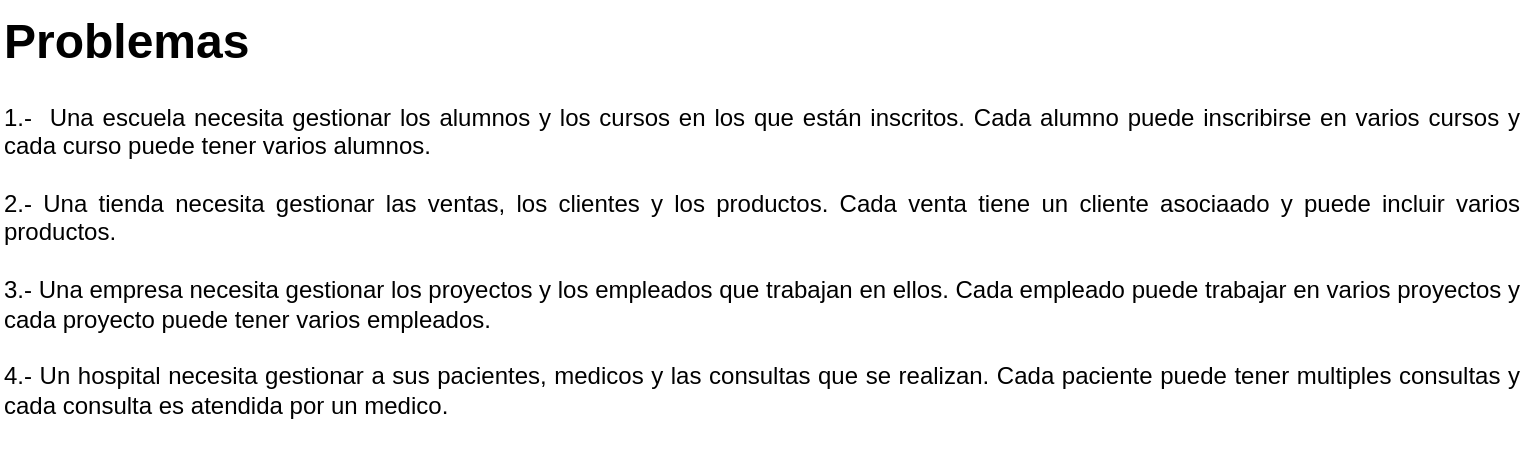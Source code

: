 <mxfile version="24.7.8" pages="8">
  <diagram name="Problemas" id="eRRnzgGxMrfi-mvrWCXI">
    <mxGraphModel dx="1026" dy="1842" grid="1" gridSize="10" guides="1" tooltips="1" connect="1" arrows="1" fold="1" page="1" pageScale="1" pageWidth="827" pageHeight="1169" math="0" shadow="0">
      <root>
        <mxCell id="0" />
        <mxCell id="1" parent="0" />
        <mxCell id="tkarYkr_DDq9ymQ0Hqwi-2" value="&lt;h1 style=&quot;text-align: justify; margin-top: 0px;&quot;&gt;Problemas&lt;/h1&gt;&lt;div style=&quot;text-align: justify;&quot;&gt;1.-&amp;nbsp; Una escuela necesita gestionar los alumnos y los cursos en los que están inscritos. Cada alumno puede inscribirse en varios cursos y cada curso puede tener varios alumnos.&amp;nbsp;&lt;/div&gt;&lt;div style=&quot;text-align: justify;&quot;&gt;&lt;br&gt;&lt;/div&gt;&lt;div style=&quot;text-align: justify;&quot;&gt;2.- Una tienda necesita gestionar las ventas, los clientes y los productos. Cada venta tiene un cliente asociaado y puede&amp;nbsp;&lt;span style=&quot;background-color: initial;&quot;&gt;incluir varios productos.&lt;/span&gt;&lt;/div&gt;&lt;div style=&quot;text-align: justify;&quot;&gt;&lt;br&gt;&lt;/div&gt;&lt;div style=&quot;text-align: justify;&quot;&gt;3.- Una empresa necesita gestionar los proyectos y los empleados que trabajan en ellos. Cada empleado puede trabajar en varios proyectos y cada proyecto puede tener varios empleados.&lt;/div&gt;&lt;div style=&quot;text-align: justify;&quot;&gt;&lt;br&gt;&lt;/div&gt;&lt;div style=&quot;text-align: justify;&quot;&gt;4.- Un hospital necesita gestionar a sus pacientes, medicos y las consultas que se realizan. Cada paciente puede tener multiples consultas y cada consulta es atendida por un medico.&lt;/div&gt;&lt;div style=&quot;text-align: justify;&quot;&gt;&lt;br&gt;&lt;/div&gt;&lt;div style=&quot;text-align: justify;&quot;&gt;&lt;br&gt;&lt;/div&gt;" style="text;html=1;whiteSpace=wrap;overflow=hidden;rounded=0;" parent="1" vertex="1">
          <mxGeometry x="40" y="-1120" width="760" height="230" as="geometry" />
        </mxCell>
      </root>
    </mxGraphModel>
  </diagram>
  <diagram id="Rigf9NXMY8kk-w9X650R" name="Problema-1-ER">
    <mxGraphModel dx="1026" dy="673" grid="1" gridSize="10" guides="1" tooltips="1" connect="1" arrows="1" fold="1" page="1" pageScale="1" pageWidth="827" pageHeight="1169" math="0" shadow="0">
      <root>
        <mxCell id="0" />
        <mxCell id="1" parent="0" />
        <mxCell id="dYlyZbWruo-MkoCOTTvO-1" value="&lt;h1 style=&quot;margin-top: 0px;&quot;&gt;Problema 1:&lt;/h1&gt;&lt;div&gt;&lt;div style=&quot;text-align: justify;&quot;&gt;Una escuela necesita gestionar los alumnos y los cursos en los que están inscritos. Cada alumno puede inscribirse en varios cursos y cada curso puede tener varios alumnos.&amp;nbsp;&lt;/div&gt;&lt;div style=&quot;text-align: justify;&quot;&gt;&lt;br&gt;&lt;/div&gt;&lt;/div&gt;" style="text;html=1;whiteSpace=wrap;overflow=hidden;rounded=0;" parent="1" vertex="1">
          <mxGeometry x="54" y="120" width="720" height="110" as="geometry" />
        </mxCell>
        <mxCell id="qjpJiVCOyiUKAkOlLTd5-1" value="Escuela" style="whiteSpace=wrap;html=1;align=center;" parent="1" vertex="1">
          <mxGeometry x="364" y="390" width="100" height="40" as="geometry" />
        </mxCell>
        <mxCell id="qjpJiVCOyiUKAkOlLTd5-2" value="Alumno" style="whiteSpace=wrap;html=1;align=center;" parent="1" vertex="1">
          <mxGeometry x="550" y="510" width="100" height="40" as="geometry" />
        </mxCell>
        <mxCell id="qjpJiVCOyiUKAkOlLTd5-3" value="Curso" style="whiteSpace=wrap;html=1;align=center;" parent="1" vertex="1">
          <mxGeometry x="200" y="510" width="100" height="40" as="geometry" />
        </mxCell>
        <mxCell id="qjpJiVCOyiUKAkOlLTd5-4" value="gestiona" style="shape=rhombus;perimeter=rhombusPerimeter;whiteSpace=wrap;html=1;align=center;" parent="1" vertex="1">
          <mxGeometry x="190" y="380" width="120" height="60" as="geometry" />
        </mxCell>
        <mxCell id="qjpJiVCOyiUKAkOlLTd5-5" value="gestiona" style="shape=rhombus;perimeter=rhombusPerimeter;whiteSpace=wrap;html=1;align=center;" parent="1" vertex="1">
          <mxGeometry x="540" y="380" width="120" height="60" as="geometry" />
        </mxCell>
        <mxCell id="qjpJiVCOyiUKAkOlLTd5-7" value="" style="endArrow=none;html=1;rounded=0;exitX=0.5;exitY=1;exitDx=0;exitDy=0;entryX=0.5;entryY=0;entryDx=0;entryDy=0;" parent="1" source="qjpJiVCOyiUKAkOlLTd5-4" target="qjpJiVCOyiUKAkOlLTd5-3" edge="1">
          <mxGeometry relative="1" as="geometry">
            <mxPoint x="30" y="490" as="sourcePoint" />
            <mxPoint x="190" y="490" as="targetPoint" />
          </mxGeometry>
        </mxCell>
        <mxCell id="qjpJiVCOyiUKAkOlLTd5-8" value="" style="endArrow=none;html=1;rounded=0;exitX=0.5;exitY=1;exitDx=0;exitDy=0;entryX=0.5;entryY=0;entryDx=0;entryDy=0;" parent="1" source="qjpJiVCOyiUKAkOlLTd5-5" target="qjpJiVCOyiUKAkOlLTd5-2" edge="1">
          <mxGeometry relative="1" as="geometry">
            <mxPoint x="539" y="440" as="sourcePoint" />
            <mxPoint x="539" y="510" as="targetPoint" />
          </mxGeometry>
        </mxCell>
        <mxCell id="qjpJiVCOyiUKAkOlLTd5-9" value="" style="endArrow=none;html=1;rounded=0;exitX=1;exitY=0.5;exitDx=0;exitDy=0;entryX=0;entryY=0.5;entryDx=0;entryDy=0;" parent="1" source="qjpJiVCOyiUKAkOlLTd5-4" target="qjpJiVCOyiUKAkOlLTd5-1" edge="1">
          <mxGeometry relative="1" as="geometry">
            <mxPoint x="330" y="450" as="sourcePoint" />
            <mxPoint x="330" y="520" as="targetPoint" />
          </mxGeometry>
        </mxCell>
        <mxCell id="qjpJiVCOyiUKAkOlLTd5-10" value="" style="endArrow=none;html=1;rounded=0;exitX=1;exitY=0.5;exitDx=0;exitDy=0;entryX=0;entryY=0.5;entryDx=0;entryDy=0;" parent="1" source="qjpJiVCOyiUKAkOlLTd5-1" target="qjpJiVCOyiUKAkOlLTd5-5" edge="1">
          <mxGeometry relative="1" as="geometry">
            <mxPoint x="320" y="420" as="sourcePoint" />
            <mxPoint x="374" y="420" as="targetPoint" />
          </mxGeometry>
        </mxCell>
        <mxCell id="qjpJiVCOyiUKAkOlLTd5-11" value="(1, n)" style="text;html=1;align=center;verticalAlign=middle;resizable=0;points=[];autosize=1;strokeColor=none;fillColor=none;" parent="1" vertex="1">
          <mxGeometry x="600" y="480" width="50" height="30" as="geometry" />
        </mxCell>
        <mxCell id="qjpJiVCOyiUKAkOlLTd5-12" value="(1,1)" style="text;html=1;align=center;verticalAlign=middle;resizable=0;points=[];autosize=1;strokeColor=none;fillColor=none;" parent="1" vertex="1">
          <mxGeometry x="464" y="380" width="50" height="30" as="geometry" />
        </mxCell>
        <mxCell id="qjpJiVCOyiUKAkOlLTd5-13" value="incrito" style="shape=rhombus;perimeter=rhombusPerimeter;whiteSpace=wrap;html=1;align=center;" parent="1" vertex="1">
          <mxGeometry x="360" y="500" width="120" height="60" as="geometry" />
        </mxCell>
        <mxCell id="qjpJiVCOyiUKAkOlLTd5-14" value="" style="endArrow=none;html=1;rounded=0;exitX=1;exitY=0.5;exitDx=0;exitDy=0;entryX=0;entryY=0.5;entryDx=0;entryDy=0;" parent="1" source="qjpJiVCOyiUKAkOlLTd5-3" target="qjpJiVCOyiUKAkOlLTd5-13" edge="1">
          <mxGeometry relative="1" as="geometry">
            <mxPoint x="310" y="550" as="sourcePoint" />
            <mxPoint x="470" y="550" as="targetPoint" />
          </mxGeometry>
        </mxCell>
        <mxCell id="qjpJiVCOyiUKAkOlLTd5-15" value="" style="endArrow=none;html=1;rounded=0;exitX=1;exitY=0.5;exitDx=0;exitDy=0;entryX=0;entryY=0.5;entryDx=0;entryDy=0;" parent="1" source="qjpJiVCOyiUKAkOlLTd5-13" target="qjpJiVCOyiUKAkOlLTd5-2" edge="1">
          <mxGeometry relative="1" as="geometry">
            <mxPoint x="459" y="580" as="sourcePoint" />
            <mxPoint x="519" y="580" as="targetPoint" />
          </mxGeometry>
        </mxCell>
        <mxCell id="qjpJiVCOyiUKAkOlLTd5-16" value="(1,n)" style="text;html=1;align=center;verticalAlign=middle;resizable=0;points=[];autosize=1;strokeColor=none;fillColor=none;" parent="1" vertex="1">
          <mxGeometry x="250" y="480" width="50" height="30" as="geometry" />
        </mxCell>
        <mxCell id="qjpJiVCOyiUKAkOlLTd5-17" value="(1,n)" style="text;html=1;align=center;verticalAlign=middle;resizable=0;points=[];autosize=1;strokeColor=none;fillColor=none;" parent="1" vertex="1">
          <mxGeometry x="314" y="380" width="50" height="30" as="geometry" />
        </mxCell>
        <mxCell id="qjpJiVCOyiUKAkOlLTd5-18" value="(1,n)" style="text;html=1;align=center;verticalAlign=middle;resizable=0;points=[];autosize=1;strokeColor=none;fillColor=none;" parent="1" vertex="1">
          <mxGeometry x="500" y="500" width="50" height="30" as="geometry" />
        </mxCell>
        <mxCell id="qjpJiVCOyiUKAkOlLTd5-19" value="(1,n)" style="text;html=1;align=center;verticalAlign=middle;resizable=0;points=[];autosize=1;strokeColor=none;fillColor=none;" parent="1" vertex="1">
          <mxGeometry x="300" y="500" width="50" height="30" as="geometry" />
        </mxCell>
        <mxCell id="qjpJiVCOyiUKAkOlLTd5-21" value="N:M" style="text;html=1;align=center;verticalAlign=middle;resizable=0;points=[];autosize=1;strokeColor=none;fillColor=none;" parent="1" vertex="1">
          <mxGeometry x="395" y="470" width="50" height="30" as="geometry" />
        </mxCell>
        <mxCell id="qjpJiVCOyiUKAkOlLTd5-22" value="N:M" style="text;html=1;align=center;verticalAlign=middle;resizable=0;points=[];autosize=1;strokeColor=none;fillColor=none;" parent="1" vertex="1">
          <mxGeometry x="225" y="348" width="50" height="30" as="geometry" />
        </mxCell>
        <mxCell id="qjpJiVCOyiUKAkOlLTd5-23" value="1: N" style="text;html=1;align=center;verticalAlign=middle;resizable=0;points=[];autosize=1;strokeColor=none;fillColor=none;" parent="1" vertex="1">
          <mxGeometry x="575" y="340" width="50" height="30" as="geometry" />
        </mxCell>
        <mxCell id="qjpJiVCOyiUKAkOlLTd5-24" value="matricula" style="ellipse;whiteSpace=wrap;html=1;align=center;fontStyle=4;" parent="1" vertex="1">
          <mxGeometry x="680" y="500" width="90" height="30" as="geometry" />
        </mxCell>
        <mxCell id="qjpJiVCOyiUKAkOlLTd5-25" value="nombre_alumno" style="ellipse;whiteSpace=wrap;html=1;align=center;" parent="1" vertex="1">
          <mxGeometry x="514" y="590" width="116" height="30" as="geometry" />
        </mxCell>
        <mxCell id="qjpJiVCOyiUKAkOlLTd5-26" value="nombre" style="ellipse;whiteSpace=wrap;html=1;align=center;" parent="1" vertex="1">
          <mxGeometry x="445" y="640" width="80" height="20" as="geometry" />
        </mxCell>
        <mxCell id="qjpJiVCOyiUKAkOlLTd5-27" value="apellido1" style="ellipse;whiteSpace=wrap;html=1;align=center;" parent="1" vertex="1">
          <mxGeometry x="529" y="640" width="70" height="20" as="geometry" />
        </mxCell>
        <mxCell id="qjpJiVCOyiUKAkOlLTd5-28" value="apellido2" style="ellipse;whiteSpace=wrap;html=1;align=center;" parent="1" vertex="1">
          <mxGeometry x="600" y="640" width="70" height="20" as="geometry" />
        </mxCell>
        <mxCell id="qjpJiVCOyiUKAkOlLTd5-29" value="fecha_nacimiento" style="ellipse;whiteSpace=wrap;html=1;align=center;" parent="1" vertex="1">
          <mxGeometry x="620" y="440" width="110" height="30" as="geometry" />
        </mxCell>
        <mxCell id="qjpJiVCOyiUKAkOlLTd5-32" value="&lt;span style=&quot;border-bottom: 1px dotted&quot;&gt;CURP&lt;/span&gt;" style="ellipse;whiteSpace=wrap;html=1;align=center;" parent="1" vertex="1">
          <mxGeometry x="690" y="580" width="80" height="30" as="geometry" />
        </mxCell>
        <mxCell id="qjpJiVCOyiUKAkOlLTd5-33" value="clave" style="ellipse;whiteSpace=wrap;html=1;align=center;fontStyle=4;" parent="1" vertex="1">
          <mxGeometry x="295" y="280" width="95" height="30" as="geometry" />
        </mxCell>
        <mxCell id="qjpJiVCOyiUKAkOlLTd5-34" value="nombre_escuela" style="ellipse;whiteSpace=wrap;html=1;align=center;" parent="1" vertex="1">
          <mxGeometry x="395" y="282" width="141" height="28" as="geometry" />
        </mxCell>
        <mxCell id="qjpJiVCOyiUKAkOlLTd5-35" value="id_curso" style="ellipse;whiteSpace=wrap;html=1;align=center;fontStyle=4;" parent="1" vertex="1">
          <mxGeometry x="60" y="510" width="100" height="30" as="geometry" />
        </mxCell>
        <mxCell id="qjpJiVCOyiUKAkOlLTd5-36" value="nombre_curso" style="ellipse;whiteSpace=wrap;html=1;align=center;" parent="1" vertex="1">
          <mxGeometry x="60" y="560" width="100" height="30" as="geometry" />
        </mxCell>
        <mxCell id="qjpJiVCOyiUKAkOlLTd5-37" value="duracion_curso" style="ellipse;whiteSpace=wrap;html=1;align=center;" parent="1" vertex="1">
          <mxGeometry x="60" y="610" width="100" height="30" as="geometry" />
        </mxCell>
        <mxCell id="qjpJiVCOyiUKAkOlLTd5-38" value="fecha_inscripcion" style="ellipse;whiteSpace=wrap;html=1;align=center;" parent="1" vertex="1">
          <mxGeometry x="310" y="590" width="120" height="30" as="geometry" />
        </mxCell>
        <mxCell id="qjpJiVCOyiUKAkOlLTd5-39" value="" style="endArrow=none;html=1;rounded=0;exitX=0.5;exitY=1;exitDx=0;exitDy=0;entryX=0.25;entryY=0;entryDx=0;entryDy=0;" parent="1" source="qjpJiVCOyiUKAkOlLTd5-33" target="qjpJiVCOyiUKAkOlLTd5-1" edge="1">
          <mxGeometry relative="1" as="geometry">
            <mxPoint x="380" y="420" as="sourcePoint" />
            <mxPoint x="540" y="420" as="targetPoint" />
          </mxGeometry>
        </mxCell>
        <mxCell id="qjpJiVCOyiUKAkOlLTd5-40" value="" style="endArrow=none;html=1;rounded=0;exitX=0.5;exitY=1;exitDx=0;exitDy=0;entryX=0.75;entryY=0;entryDx=0;entryDy=0;" parent="1" source="qjpJiVCOyiUKAkOlLTd5-34" target="qjpJiVCOyiUKAkOlLTd5-1" edge="1">
          <mxGeometry relative="1" as="geometry">
            <mxPoint x="353" y="320" as="sourcePoint" />
            <mxPoint x="399" y="400" as="targetPoint" />
          </mxGeometry>
        </mxCell>
        <mxCell id="qjpJiVCOyiUKAkOlLTd5-41" value="" style="endArrow=none;html=1;rounded=0;exitX=0;exitY=0.5;exitDx=0;exitDy=0;entryX=1;entryY=0.25;entryDx=0;entryDy=0;" parent="1" source="qjpJiVCOyiUKAkOlLTd5-24" target="qjpJiVCOyiUKAkOlLTd5-2" edge="1">
          <mxGeometry relative="1" as="geometry">
            <mxPoint x="476" y="320" as="sourcePoint" />
            <mxPoint x="449" y="400" as="targetPoint" />
          </mxGeometry>
        </mxCell>
        <mxCell id="qjpJiVCOyiUKAkOlLTd5-42" value="" style="endArrow=none;html=1;rounded=0;exitX=0;exitY=0;exitDx=0;exitDy=0;entryX=1;entryY=0.5;entryDx=0;entryDy=0;" parent="1" target="qjpJiVCOyiUKAkOlLTd5-2" edge="1">
          <mxGeometry relative="1" as="geometry">
            <mxPoint x="686.109" y="544.393" as="sourcePoint" />
            <mxPoint x="660" y="530" as="targetPoint" />
          </mxGeometry>
        </mxCell>
        <mxCell id="qjpJiVCOyiUKAkOlLTd5-43" value="" style="endArrow=none;html=1;rounded=0;exitX=0;exitY=0.5;exitDx=0;exitDy=0;entryX=1;entryY=1;entryDx=0;entryDy=0;" parent="1" source="qjpJiVCOyiUKAkOlLTd5-32" target="qjpJiVCOyiUKAkOlLTd5-2" edge="1">
          <mxGeometry relative="1" as="geometry">
            <mxPoint x="696" y="554" as="sourcePoint" />
            <mxPoint x="660" y="540" as="targetPoint" />
          </mxGeometry>
        </mxCell>
        <mxCell id="qjpJiVCOyiUKAkOlLTd5-44" value="" style="endArrow=none;html=1;rounded=0;exitX=0.5;exitY=0;exitDx=0;exitDy=0;entryX=0.5;entryY=1;entryDx=0;entryDy=0;" parent="1" source="qjpJiVCOyiUKAkOlLTd5-25" target="qjpJiVCOyiUKAkOlLTd5-2" edge="1">
          <mxGeometry relative="1" as="geometry">
            <mxPoint x="700" y="605" as="sourcePoint" />
            <mxPoint x="660" y="560" as="targetPoint" />
          </mxGeometry>
        </mxCell>
        <mxCell id="qjpJiVCOyiUKAkOlLTd5-45" value="" style="endArrow=none;html=1;rounded=0;exitX=0.5;exitY=0;exitDx=0;exitDy=0;entryX=0;entryY=1;entryDx=0;entryDy=0;" parent="1" source="qjpJiVCOyiUKAkOlLTd5-26" target="qjpJiVCOyiUKAkOlLTd5-25" edge="1">
          <mxGeometry relative="1" as="geometry">
            <mxPoint x="582" y="600" as="sourcePoint" />
            <mxPoint x="610" y="560" as="targetPoint" />
          </mxGeometry>
        </mxCell>
        <mxCell id="qjpJiVCOyiUKAkOlLTd5-46" value="" style="endArrow=none;html=1;rounded=0;exitX=0.5;exitY=0;exitDx=0;exitDy=0;entryX=0.5;entryY=1;entryDx=0;entryDy=0;" parent="1" source="qjpJiVCOyiUKAkOlLTd5-27" target="qjpJiVCOyiUKAkOlLTd5-25" edge="1">
          <mxGeometry relative="1" as="geometry">
            <mxPoint x="495" y="650" as="sourcePoint" />
            <mxPoint x="541" y="626" as="targetPoint" />
          </mxGeometry>
        </mxCell>
        <mxCell id="qjpJiVCOyiUKAkOlLTd5-47" value="" style="endArrow=none;html=1;rounded=0;exitX=0.5;exitY=0;exitDx=0;exitDy=0;entryX=1;entryY=1;entryDx=0;entryDy=0;" parent="1" source="qjpJiVCOyiUKAkOlLTd5-28" target="qjpJiVCOyiUKAkOlLTd5-25" edge="1">
          <mxGeometry relative="1" as="geometry">
            <mxPoint x="574" y="650" as="sourcePoint" />
            <mxPoint x="582" y="630" as="targetPoint" />
          </mxGeometry>
        </mxCell>
        <mxCell id="qjpJiVCOyiUKAkOlLTd5-48" value="" style="endArrow=none;html=1;rounded=0;exitX=0.5;exitY=0;exitDx=0;exitDy=0;entryX=0;entryY=1;entryDx=0;entryDy=0;" parent="1" source="qjpJiVCOyiUKAkOlLTd5-38" target="qjpJiVCOyiUKAkOlLTd5-13" edge="1">
          <mxGeometry relative="1" as="geometry">
            <mxPoint x="584" y="660" as="sourcePoint" />
            <mxPoint x="592" y="640" as="targetPoint" />
          </mxGeometry>
        </mxCell>
        <mxCell id="qjpJiVCOyiUKAkOlLTd5-49" value="" style="endArrow=none;html=1;rounded=0;exitX=1;exitY=0.5;exitDx=0;exitDy=0;entryX=0;entryY=0.25;entryDx=0;entryDy=0;" parent="1" source="qjpJiVCOyiUKAkOlLTd5-35" target="qjpJiVCOyiUKAkOlLTd5-3" edge="1">
          <mxGeometry relative="1" as="geometry">
            <mxPoint x="594" y="670" as="sourcePoint" />
            <mxPoint x="602" y="650" as="targetPoint" />
          </mxGeometry>
        </mxCell>
        <mxCell id="qjpJiVCOyiUKAkOlLTd5-50" value="" style="endArrow=none;html=1;rounded=0;exitX=1;exitY=0.5;exitDx=0;exitDy=0;entryX=0;entryY=1;entryDx=0;entryDy=0;" parent="1" source="qjpJiVCOyiUKAkOlLTd5-36" target="qjpJiVCOyiUKAkOlLTd5-3" edge="1">
          <mxGeometry relative="1" as="geometry">
            <mxPoint x="170" y="535" as="sourcePoint" />
            <mxPoint x="210" y="530" as="targetPoint" />
          </mxGeometry>
        </mxCell>
        <mxCell id="qjpJiVCOyiUKAkOlLTd5-51" value="" style="endArrow=none;html=1;rounded=0;exitX=1;exitY=0.5;exitDx=0;exitDy=0;entryX=0.25;entryY=1;entryDx=0;entryDy=0;" parent="1" source="qjpJiVCOyiUKAkOlLTd5-37" target="qjpJiVCOyiUKAkOlLTd5-3" edge="1">
          <mxGeometry relative="1" as="geometry">
            <mxPoint x="170" y="585" as="sourcePoint" />
            <mxPoint x="210" y="560" as="targetPoint" />
          </mxGeometry>
        </mxCell>
      </root>
    </mxGraphModel>
  </diagram>
  <diagram id="dE-tayT8vWoqVoWk7X_W" name="Problema-1-MR">
    <mxGraphModel dx="1026" dy="673" grid="1" gridSize="10" guides="1" tooltips="1" connect="1" arrows="1" fold="1" page="1" pageScale="1" pageWidth="827" pageHeight="1169" math="0" shadow="0">
      <root>
        <mxCell id="0" />
        <mxCell id="1" parent="0" />
        <mxCell id="XD08NXnp9GUSOI3PMrWj-1" value="Escuela" style="shape=table;startSize=30;container=1;collapsible=1;childLayout=tableLayout;fixedRows=1;rowLines=0;fontStyle=1;align=center;resizeLast=1;html=1;" vertex="1" parent="1">
          <mxGeometry x="150" y="250" width="180" height="90" as="geometry" />
        </mxCell>
        <mxCell id="XD08NXnp9GUSOI3PMrWj-2" value="" style="shape=tableRow;horizontal=0;startSize=0;swimlaneHead=0;swimlaneBody=0;fillColor=none;collapsible=0;dropTarget=0;points=[[0,0.5],[1,0.5]];portConstraint=eastwest;top=0;left=0;right=0;bottom=1;" vertex="1" parent="XD08NXnp9GUSOI3PMrWj-1">
          <mxGeometry y="30" width="180" height="30" as="geometry" />
        </mxCell>
        <mxCell id="XD08NXnp9GUSOI3PMrWj-3" value="PK" style="shape=partialRectangle;connectable=0;fillColor=none;top=0;left=0;bottom=0;right=0;fontStyle=1;overflow=hidden;whiteSpace=wrap;html=1;" vertex="1" parent="XD08NXnp9GUSOI3PMrWj-2">
          <mxGeometry width="30" height="30" as="geometry">
            <mxRectangle width="30" height="30" as="alternateBounds" />
          </mxGeometry>
        </mxCell>
        <mxCell id="XD08NXnp9GUSOI3PMrWj-4" value="clave_escuela" style="shape=partialRectangle;connectable=0;fillColor=none;top=0;left=0;bottom=0;right=0;align=left;spacingLeft=6;fontStyle=5;overflow=hidden;whiteSpace=wrap;html=1;" vertex="1" parent="XD08NXnp9GUSOI3PMrWj-2">
          <mxGeometry x="30" width="150" height="30" as="geometry">
            <mxRectangle width="150" height="30" as="alternateBounds" />
          </mxGeometry>
        </mxCell>
        <mxCell id="XD08NXnp9GUSOI3PMrWj-5" value="" style="shape=tableRow;horizontal=0;startSize=0;swimlaneHead=0;swimlaneBody=0;fillColor=none;collapsible=0;dropTarget=0;points=[[0,0.5],[1,0.5]];portConstraint=eastwest;top=0;left=0;right=0;bottom=0;" vertex="1" parent="XD08NXnp9GUSOI3PMrWj-1">
          <mxGeometry y="60" width="180" height="30" as="geometry" />
        </mxCell>
        <mxCell id="XD08NXnp9GUSOI3PMrWj-6" value="" style="shape=partialRectangle;connectable=0;fillColor=none;top=0;left=0;bottom=0;right=0;editable=1;overflow=hidden;whiteSpace=wrap;html=1;" vertex="1" parent="XD08NXnp9GUSOI3PMrWj-5">
          <mxGeometry width="30" height="30" as="geometry">
            <mxRectangle width="30" height="30" as="alternateBounds" />
          </mxGeometry>
        </mxCell>
        <mxCell id="XD08NXnp9GUSOI3PMrWj-7" value="nombre_escuela" style="shape=partialRectangle;connectable=0;fillColor=none;top=0;left=0;bottom=0;right=0;align=left;spacingLeft=6;overflow=hidden;whiteSpace=wrap;html=1;" vertex="1" parent="XD08NXnp9GUSOI3PMrWj-5">
          <mxGeometry x="30" width="150" height="30" as="geometry">
            <mxRectangle width="150" height="30" as="alternateBounds" />
          </mxGeometry>
        </mxCell>
        <mxCell id="Hv6U6blgF8RHK5bCHcOL-1" value="Alumno" style="shape=table;startSize=30;container=1;collapsible=1;childLayout=tableLayout;fixedRows=1;rowLines=0;fontStyle=1;align=center;resizeLast=1;html=1;" vertex="1" parent="1">
          <mxGeometry x="490" y="100" width="180" height="210" as="geometry" />
        </mxCell>
        <mxCell id="Hv6U6blgF8RHK5bCHcOL-2" value="" style="shape=tableRow;horizontal=0;startSize=0;swimlaneHead=0;swimlaneBody=0;fillColor=none;collapsible=0;dropTarget=0;points=[[0,0.5],[1,0.5]];portConstraint=eastwest;top=0;left=0;right=0;bottom=1;" vertex="1" parent="Hv6U6blgF8RHK5bCHcOL-1">
          <mxGeometry y="30" width="180" height="30" as="geometry" />
        </mxCell>
        <mxCell id="Hv6U6blgF8RHK5bCHcOL-3" value="PK" style="shape=partialRectangle;connectable=0;fillColor=none;top=0;left=0;bottom=0;right=0;fontStyle=1;overflow=hidden;whiteSpace=wrap;html=1;" vertex="1" parent="Hv6U6blgF8RHK5bCHcOL-2">
          <mxGeometry width="30" height="30" as="geometry">
            <mxRectangle width="30" height="30" as="alternateBounds" />
          </mxGeometry>
        </mxCell>
        <mxCell id="Hv6U6blgF8RHK5bCHcOL-4" value="matricula" style="shape=partialRectangle;connectable=0;fillColor=none;top=0;left=0;bottom=0;right=0;align=left;spacingLeft=6;fontStyle=5;overflow=hidden;whiteSpace=wrap;html=1;" vertex="1" parent="Hv6U6blgF8RHK5bCHcOL-2">
          <mxGeometry x="30" width="150" height="30" as="geometry">
            <mxRectangle width="150" height="30" as="alternateBounds" />
          </mxGeometry>
        </mxCell>
        <mxCell id="Hv6U6blgF8RHK5bCHcOL-5" value="" style="shape=tableRow;horizontal=0;startSize=0;swimlaneHead=0;swimlaneBody=0;fillColor=none;collapsible=0;dropTarget=0;points=[[0,0.5],[1,0.5]];portConstraint=eastwest;top=0;left=0;right=0;bottom=0;" vertex="1" parent="Hv6U6blgF8RHK5bCHcOL-1">
          <mxGeometry y="60" width="180" height="30" as="geometry" />
        </mxCell>
        <mxCell id="Hv6U6blgF8RHK5bCHcOL-6" value="" style="shape=partialRectangle;connectable=0;fillColor=none;top=0;left=0;bottom=0;right=0;editable=1;overflow=hidden;whiteSpace=wrap;html=1;" vertex="1" parent="Hv6U6blgF8RHK5bCHcOL-5">
          <mxGeometry width="30" height="30" as="geometry">
            <mxRectangle width="30" height="30" as="alternateBounds" />
          </mxGeometry>
        </mxCell>
        <mxCell id="Hv6U6blgF8RHK5bCHcOL-7" value="nombre_alumno" style="shape=partialRectangle;connectable=0;fillColor=none;top=0;left=0;bottom=0;right=0;align=left;spacingLeft=6;overflow=hidden;whiteSpace=wrap;html=1;" vertex="1" parent="Hv6U6blgF8RHK5bCHcOL-5">
          <mxGeometry x="30" width="150" height="30" as="geometry">
            <mxRectangle width="150" height="30" as="alternateBounds" />
          </mxGeometry>
        </mxCell>
        <mxCell id="Hv6U6blgF8RHK5bCHcOL-8" value="" style="shape=tableRow;horizontal=0;startSize=0;swimlaneHead=0;swimlaneBody=0;fillColor=none;collapsible=0;dropTarget=0;points=[[0,0.5],[1,0.5]];portConstraint=eastwest;top=0;left=0;right=0;bottom=0;" vertex="1" parent="Hv6U6blgF8RHK5bCHcOL-1">
          <mxGeometry y="90" width="180" height="30" as="geometry" />
        </mxCell>
        <mxCell id="Hv6U6blgF8RHK5bCHcOL-9" value="" style="shape=partialRectangle;connectable=0;fillColor=none;top=0;left=0;bottom=0;right=0;editable=1;overflow=hidden;whiteSpace=wrap;html=1;" vertex="1" parent="Hv6U6blgF8RHK5bCHcOL-8">
          <mxGeometry width="30" height="30" as="geometry">
            <mxRectangle width="30" height="30" as="alternateBounds" />
          </mxGeometry>
        </mxCell>
        <mxCell id="Hv6U6blgF8RHK5bCHcOL-10" value="apellido1" style="shape=partialRectangle;connectable=0;fillColor=none;top=0;left=0;bottom=0;right=0;align=left;spacingLeft=6;overflow=hidden;whiteSpace=wrap;html=1;" vertex="1" parent="Hv6U6blgF8RHK5bCHcOL-8">
          <mxGeometry x="30" width="150" height="30" as="geometry">
            <mxRectangle width="150" height="30" as="alternateBounds" />
          </mxGeometry>
        </mxCell>
        <mxCell id="Hv6U6blgF8RHK5bCHcOL-11" value="" style="shape=tableRow;horizontal=0;startSize=0;swimlaneHead=0;swimlaneBody=0;fillColor=none;collapsible=0;dropTarget=0;points=[[0,0.5],[1,0.5]];portConstraint=eastwest;top=0;left=0;right=0;bottom=0;" vertex="1" parent="Hv6U6blgF8RHK5bCHcOL-1">
          <mxGeometry y="120" width="180" height="30" as="geometry" />
        </mxCell>
        <mxCell id="Hv6U6blgF8RHK5bCHcOL-12" value="" style="shape=partialRectangle;connectable=0;fillColor=none;top=0;left=0;bottom=0;right=0;editable=1;overflow=hidden;whiteSpace=wrap;html=1;" vertex="1" parent="Hv6U6blgF8RHK5bCHcOL-11">
          <mxGeometry width="30" height="30" as="geometry">
            <mxRectangle width="30" height="30" as="alternateBounds" />
          </mxGeometry>
        </mxCell>
        <mxCell id="Hv6U6blgF8RHK5bCHcOL-13" value="apellido2" style="shape=partialRectangle;connectable=0;fillColor=none;top=0;left=0;bottom=0;right=0;align=left;spacingLeft=6;overflow=hidden;whiteSpace=wrap;html=1;" vertex="1" parent="Hv6U6blgF8RHK5bCHcOL-11">
          <mxGeometry x="30" width="150" height="30" as="geometry">
            <mxRectangle width="150" height="30" as="alternateBounds" />
          </mxGeometry>
        </mxCell>
        <mxCell id="gLdu7sQdIzINkjJwDA3c-1" value="" style="shape=tableRow;horizontal=0;startSize=0;swimlaneHead=0;swimlaneBody=0;fillColor=none;collapsible=0;dropTarget=0;points=[[0,0.5],[1,0.5]];portConstraint=eastwest;top=0;left=0;right=0;bottom=0;" vertex="1" parent="Hv6U6blgF8RHK5bCHcOL-1">
          <mxGeometry y="150" width="180" height="30" as="geometry" />
        </mxCell>
        <mxCell id="gLdu7sQdIzINkjJwDA3c-2" value="" style="shape=partialRectangle;connectable=0;fillColor=none;top=0;left=0;bottom=0;right=0;editable=1;overflow=hidden;" vertex="1" parent="gLdu7sQdIzINkjJwDA3c-1">
          <mxGeometry width="30" height="30" as="geometry">
            <mxRectangle width="30" height="30" as="alternateBounds" />
          </mxGeometry>
        </mxCell>
        <mxCell id="gLdu7sQdIzINkjJwDA3c-3" value="CURP" style="shape=partialRectangle;connectable=0;fillColor=none;top=0;left=0;bottom=0;right=0;align=left;spacingLeft=6;overflow=hidden;" vertex="1" parent="gLdu7sQdIzINkjJwDA3c-1">
          <mxGeometry x="30" width="150" height="30" as="geometry">
            <mxRectangle width="150" height="30" as="alternateBounds" />
          </mxGeometry>
        </mxCell>
        <mxCell id="WHctBlD8hnSWEyP36DyI-1" value="" style="shape=tableRow;horizontal=0;startSize=0;swimlaneHead=0;swimlaneBody=0;fillColor=none;collapsible=0;dropTarget=0;points=[[0,0.5],[1,0.5]];portConstraint=eastwest;top=0;left=0;right=0;bottom=0;" vertex="1" parent="Hv6U6blgF8RHK5bCHcOL-1">
          <mxGeometry y="180" width="180" height="30" as="geometry" />
        </mxCell>
        <mxCell id="WHctBlD8hnSWEyP36DyI-2" value="FK" style="shape=partialRectangle;connectable=0;fillColor=none;top=0;left=0;bottom=0;right=0;fontStyle=0;overflow=hidden;whiteSpace=wrap;html=1;" vertex="1" parent="WHctBlD8hnSWEyP36DyI-1">
          <mxGeometry width="30" height="30" as="geometry">
            <mxRectangle width="30" height="30" as="alternateBounds" />
          </mxGeometry>
        </mxCell>
        <mxCell id="WHctBlD8hnSWEyP36DyI-3" value="clave_escuela" style="shape=partialRectangle;connectable=0;fillColor=none;top=0;left=0;bottom=0;right=0;align=left;spacingLeft=6;fontStyle=0;overflow=hidden;whiteSpace=wrap;html=1;" vertex="1" parent="WHctBlD8hnSWEyP36DyI-1">
          <mxGeometry x="30" width="150" height="30" as="geometry">
            <mxRectangle width="150" height="30" as="alternateBounds" />
          </mxGeometry>
        </mxCell>
        <mxCell id="gLdu7sQdIzINkjJwDA3c-4" value="Cursos" style="shape=table;startSize=30;container=1;collapsible=1;childLayout=tableLayout;fixedRows=1;rowLines=0;fontStyle=1;align=center;resizeLast=1;html=1;" vertex="1" parent="1">
          <mxGeometry x="360" y="440" width="180" height="120" as="geometry" />
        </mxCell>
        <mxCell id="gLdu7sQdIzINkjJwDA3c-5" value="" style="shape=tableRow;horizontal=0;startSize=0;swimlaneHead=0;swimlaneBody=0;fillColor=none;collapsible=0;dropTarget=0;points=[[0,0.5],[1,0.5]];portConstraint=eastwest;top=0;left=0;right=0;bottom=1;" vertex="1" parent="gLdu7sQdIzINkjJwDA3c-4">
          <mxGeometry y="30" width="180" height="30" as="geometry" />
        </mxCell>
        <mxCell id="gLdu7sQdIzINkjJwDA3c-6" value="PK" style="shape=partialRectangle;connectable=0;fillColor=none;top=0;left=0;bottom=0;right=0;fontStyle=1;overflow=hidden;whiteSpace=wrap;html=1;" vertex="1" parent="gLdu7sQdIzINkjJwDA3c-5">
          <mxGeometry width="30" height="30" as="geometry">
            <mxRectangle width="30" height="30" as="alternateBounds" />
          </mxGeometry>
        </mxCell>
        <mxCell id="gLdu7sQdIzINkjJwDA3c-7" value="id_curso" style="shape=partialRectangle;connectable=0;fillColor=none;top=0;left=0;bottom=0;right=0;align=left;spacingLeft=6;fontStyle=5;overflow=hidden;whiteSpace=wrap;html=1;" vertex="1" parent="gLdu7sQdIzINkjJwDA3c-5">
          <mxGeometry x="30" width="150" height="30" as="geometry">
            <mxRectangle width="150" height="30" as="alternateBounds" />
          </mxGeometry>
        </mxCell>
        <mxCell id="gLdu7sQdIzINkjJwDA3c-8" value="" style="shape=tableRow;horizontal=0;startSize=0;swimlaneHead=0;swimlaneBody=0;fillColor=none;collapsible=0;dropTarget=0;points=[[0,0.5],[1,0.5]];portConstraint=eastwest;top=0;left=0;right=0;bottom=0;" vertex="1" parent="gLdu7sQdIzINkjJwDA3c-4">
          <mxGeometry y="60" width="180" height="30" as="geometry" />
        </mxCell>
        <mxCell id="gLdu7sQdIzINkjJwDA3c-9" value="" style="shape=partialRectangle;connectable=0;fillColor=none;top=0;left=0;bottom=0;right=0;editable=1;overflow=hidden;whiteSpace=wrap;html=1;" vertex="1" parent="gLdu7sQdIzINkjJwDA3c-8">
          <mxGeometry width="30" height="30" as="geometry">
            <mxRectangle width="30" height="30" as="alternateBounds" />
          </mxGeometry>
        </mxCell>
        <mxCell id="gLdu7sQdIzINkjJwDA3c-10" value="nombre_curso" style="shape=partialRectangle;connectable=0;fillColor=none;top=0;left=0;bottom=0;right=0;align=left;spacingLeft=6;overflow=hidden;whiteSpace=wrap;html=1;" vertex="1" parent="gLdu7sQdIzINkjJwDA3c-8">
          <mxGeometry x="30" width="150" height="30" as="geometry">
            <mxRectangle width="150" height="30" as="alternateBounds" />
          </mxGeometry>
        </mxCell>
        <mxCell id="gLdu7sQdIzINkjJwDA3c-11" value="" style="shape=tableRow;horizontal=0;startSize=0;swimlaneHead=0;swimlaneBody=0;fillColor=none;collapsible=0;dropTarget=0;points=[[0,0.5],[1,0.5]];portConstraint=eastwest;top=0;left=0;right=0;bottom=0;" vertex="1" parent="gLdu7sQdIzINkjJwDA3c-4">
          <mxGeometry y="90" width="180" height="30" as="geometry" />
        </mxCell>
        <mxCell id="gLdu7sQdIzINkjJwDA3c-12" value="" style="shape=partialRectangle;connectable=0;fillColor=none;top=0;left=0;bottom=0;right=0;editable=1;overflow=hidden;whiteSpace=wrap;html=1;" vertex="1" parent="gLdu7sQdIzINkjJwDA3c-11">
          <mxGeometry width="30" height="30" as="geometry">
            <mxRectangle width="30" height="30" as="alternateBounds" />
          </mxGeometry>
        </mxCell>
        <mxCell id="gLdu7sQdIzINkjJwDA3c-13" value="duracion_curso" style="shape=partialRectangle;connectable=0;fillColor=none;top=0;left=0;bottom=0;right=0;align=left;spacingLeft=6;overflow=hidden;whiteSpace=wrap;html=1;" vertex="1" parent="gLdu7sQdIzINkjJwDA3c-11">
          <mxGeometry x="30" width="150" height="30" as="geometry">
            <mxRectangle width="150" height="30" as="alternateBounds" />
          </mxGeometry>
        </mxCell>
        <mxCell id="LWLVMhBT205J_Buwn6Y5-1" value="Escuela_Cursos" style="shape=table;startSize=30;container=1;collapsible=1;childLayout=tableLayout;fixedRows=1;rowLines=0;fontStyle=1;align=center;resizeLast=1;html=1;" vertex="1" parent="1">
          <mxGeometry x="10" y="440" width="210" height="60" as="geometry" />
        </mxCell>
        <mxCell id="LWLVMhBT205J_Buwn6Y5-2" value="" style="shape=tableRow;horizontal=0;startSize=0;swimlaneHead=0;swimlaneBody=0;fillColor=none;collapsible=0;dropTarget=0;points=[[0,0.5],[1,0.5]];portConstraint=eastwest;top=0;left=0;right=0;bottom=1;" vertex="1" parent="LWLVMhBT205J_Buwn6Y5-1">
          <mxGeometry y="30" width="210" height="30" as="geometry" />
        </mxCell>
        <mxCell id="LWLVMhBT205J_Buwn6Y5-3" value="PK" style="shape=partialRectangle;connectable=0;fillColor=none;top=0;left=0;bottom=0;right=0;fontStyle=1;overflow=hidden;whiteSpace=wrap;html=1;" vertex="1" parent="LWLVMhBT205J_Buwn6Y5-2">
          <mxGeometry width="30" height="30" as="geometry">
            <mxRectangle width="30" height="30" as="alternateBounds" />
          </mxGeometry>
        </mxCell>
        <mxCell id="LWLVMhBT205J_Buwn6Y5-4" value="clave_escuela_id_curso" style="shape=partialRectangle;connectable=0;fillColor=none;top=0;left=0;bottom=0;right=0;align=left;spacingLeft=6;fontStyle=5;overflow=hidden;whiteSpace=wrap;html=1;" vertex="1" parent="LWLVMhBT205J_Buwn6Y5-2">
          <mxGeometry x="30" width="180" height="30" as="geometry">
            <mxRectangle width="180" height="30" as="alternateBounds" />
          </mxGeometry>
        </mxCell>
        <mxCell id="g_B1e-ZctlIPhar_cSpE-1" style="edgeStyle=orthogonalEdgeStyle;rounded=0;orthogonalLoop=1;jettySize=auto;html=1;entryX=0.5;entryY=0;entryDx=0;entryDy=0;" edge="1" parent="1" source="XD08NXnp9GUSOI3PMrWj-2" target="LWLVMhBT205J_Buwn6Y5-1">
          <mxGeometry relative="1" as="geometry" />
        </mxCell>
        <mxCell id="g_B1e-ZctlIPhar_cSpE-3" style="edgeStyle=orthogonalEdgeStyle;rounded=0;orthogonalLoop=1;jettySize=auto;html=1;entryX=0;entryY=0.5;entryDx=0;entryDy=0;" edge="1" parent="1" source="XD08NXnp9GUSOI3PMrWj-2" target="WHctBlD8hnSWEyP36DyI-1">
          <mxGeometry relative="1" as="geometry" />
        </mxCell>
        <mxCell id="iesLCtKSYC-_nj3B8Pn5-1" value="Alumno_Cursos" style="shape=table;startSize=30;container=1;collapsible=1;childLayout=tableLayout;fixedRows=1;rowLines=0;fontStyle=1;align=center;resizeLast=1;html=1;" vertex="1" parent="1">
          <mxGeometry x="607" y="440" width="210" height="90" as="geometry" />
        </mxCell>
        <mxCell id="iesLCtKSYC-_nj3B8Pn5-2" value="" style="shape=tableRow;horizontal=0;startSize=0;swimlaneHead=0;swimlaneBody=0;fillColor=none;collapsible=0;dropTarget=0;points=[[0,0.5],[1,0.5]];portConstraint=eastwest;top=0;left=0;right=0;bottom=1;" vertex="1" parent="iesLCtKSYC-_nj3B8Pn5-1">
          <mxGeometry y="30" width="210" height="30" as="geometry" />
        </mxCell>
        <mxCell id="iesLCtKSYC-_nj3B8Pn5-3" value="PK" style="shape=partialRectangle;connectable=0;fillColor=none;top=0;left=0;bottom=0;right=0;fontStyle=1;overflow=hidden;whiteSpace=wrap;html=1;" vertex="1" parent="iesLCtKSYC-_nj3B8Pn5-2">
          <mxGeometry width="30" height="30" as="geometry">
            <mxRectangle width="30" height="30" as="alternateBounds" />
          </mxGeometry>
        </mxCell>
        <mxCell id="iesLCtKSYC-_nj3B8Pn5-4" value="matricula_id_curso" style="shape=partialRectangle;connectable=0;fillColor=none;top=0;left=0;bottom=0;right=0;align=left;spacingLeft=6;fontStyle=5;overflow=hidden;whiteSpace=wrap;html=1;" vertex="1" parent="iesLCtKSYC-_nj3B8Pn5-2">
          <mxGeometry x="30" width="180" height="30" as="geometry">
            <mxRectangle width="180" height="30" as="alternateBounds" />
          </mxGeometry>
        </mxCell>
        <mxCell id="iesLCtKSYC-_nj3B8Pn5-5" value="" style="shape=tableRow;horizontal=0;startSize=0;swimlaneHead=0;swimlaneBody=0;fillColor=none;collapsible=0;dropTarget=0;points=[[0,0.5],[1,0.5]];portConstraint=eastwest;top=0;left=0;right=0;bottom=0;" vertex="1" parent="iesLCtKSYC-_nj3B8Pn5-1">
          <mxGeometry y="60" width="210" height="30" as="geometry" />
        </mxCell>
        <mxCell id="iesLCtKSYC-_nj3B8Pn5-6" value="" style="shape=partialRectangle;connectable=0;fillColor=none;top=0;left=0;bottom=0;right=0;editable=1;overflow=hidden;" vertex="1" parent="iesLCtKSYC-_nj3B8Pn5-5">
          <mxGeometry width="30" height="30" as="geometry">
            <mxRectangle width="30" height="30" as="alternateBounds" />
          </mxGeometry>
        </mxCell>
        <mxCell id="iesLCtKSYC-_nj3B8Pn5-7" value="fecha_inscripcion" style="shape=partialRectangle;connectable=0;fillColor=none;top=0;left=0;bottom=0;right=0;align=left;spacingLeft=6;overflow=hidden;" vertex="1" parent="iesLCtKSYC-_nj3B8Pn5-5">
          <mxGeometry x="30" width="180" height="30" as="geometry">
            <mxRectangle width="180" height="30" as="alternateBounds" />
          </mxGeometry>
        </mxCell>
        <mxCell id="sN8mh6pQ1_2mx4lpbGbY-3" style="edgeStyle=orthogonalEdgeStyle;rounded=0;orthogonalLoop=1;jettySize=auto;html=1;entryX=0;entryY=0.5;entryDx=0;entryDy=0;" edge="1" parent="1" source="gLdu7sQdIzINkjJwDA3c-5" target="iesLCtKSYC-_nj3B8Pn5-2">
          <mxGeometry relative="1" as="geometry" />
        </mxCell>
        <mxCell id="sN8mh6pQ1_2mx4lpbGbY-4" style="edgeStyle=orthogonalEdgeStyle;rounded=0;orthogonalLoop=1;jettySize=auto;html=1;exitX=0;exitY=0.5;exitDx=0;exitDy=0;entryX=1;entryY=0.5;entryDx=0;entryDy=0;" edge="1" parent="1" source="gLdu7sQdIzINkjJwDA3c-5" target="LWLVMhBT205J_Buwn6Y5-2">
          <mxGeometry relative="1" as="geometry" />
        </mxCell>
        <mxCell id="sN8mh6pQ1_2mx4lpbGbY-5" style="edgeStyle=orthogonalEdgeStyle;rounded=0;orthogonalLoop=1;jettySize=auto;html=1;entryX=0.5;entryY=0;entryDx=0;entryDy=0;" edge="1" parent="1" source="Hv6U6blgF8RHK5bCHcOL-2" target="iesLCtKSYC-_nj3B8Pn5-1">
          <mxGeometry relative="1" as="geometry" />
        </mxCell>
        <mxCell id="UkASmaHppKkqqfTuaA3G-1" value="&lt;h1 style=&quot;margin-top: 0px;&quot;&gt;Modelo relacional problema 1&lt;/h1&gt;" style="text;html=1;whiteSpace=wrap;overflow=hidden;rounded=0;" vertex="1" parent="1">
          <mxGeometry x="79" y="70" width="351" height="40" as="geometry" />
        </mxCell>
      </root>
    </mxGraphModel>
  </diagram>
  <diagram id="D3se6u5H0zmIRfiw8bsT" name="Problema-2-ER">
    <mxGraphModel dx="1026" dy="673" grid="1" gridSize="10" guides="1" tooltips="1" connect="1" arrows="1" fold="1" page="1" pageScale="1" pageWidth="827" pageHeight="1169" math="0" shadow="0">
      <root>
        <mxCell id="0" />
        <mxCell id="1" parent="0" />
        <mxCell id="EDU2lsnaAw3b_61vEgvi-1" value="&lt;h1 style=&quot;margin-top: 0px;&quot;&gt;Problema 2:&lt;/h1&gt;&lt;div&gt;&lt;span style=&quot;text-align: justify;&quot;&gt;Una tienda necesita gestionar las ventas, los clientes y los productos. Cada venta tiene un cliente asociado y puede&amp;nbsp;&lt;/span&gt;&lt;span style=&quot;text-align: justify; background-color: initial;&quot;&gt;incluir varios productos.&lt;/span&gt;&lt;br&gt;&lt;/div&gt;" style="text;html=1;whiteSpace=wrap;overflow=hidden;rounded=0;" parent="1" vertex="1">
          <mxGeometry x="80" y="80" width="680" height="120" as="geometry" />
        </mxCell>
        <mxCell id="lCZq63XPQd8VQjPc7Sic-1" value="Tienda" style="whiteSpace=wrap;html=1;align=center;" parent="1" vertex="1">
          <mxGeometry x="380" y="310" width="100" height="40" as="geometry" />
        </mxCell>
        <mxCell id="Dy-ClPyY94PMGN2vXI_t-1" value="Cliente" style="whiteSpace=wrap;html=1;align=center;" parent="1" vertex="1">
          <mxGeometry x="160" y="440" width="100" height="40" as="geometry" />
        </mxCell>
        <mxCell id="Dy-ClPyY94PMGN2vXI_t-2" value="Producto" style="whiteSpace=wrap;html=1;align=center;" parent="1" vertex="1">
          <mxGeometry x="600" y="440" width="100" height="40" as="geometry" />
        </mxCell>
        <mxCell id="Dy-ClPyY94PMGN2vXI_t-3" value="compra" style="shape=rhombus;perimeter=rhombusPerimeter;whiteSpace=wrap;html=1;align=center;" parent="1" vertex="1">
          <mxGeometry x="370" y="430" width="120" height="60" as="geometry" />
        </mxCell>
        <mxCell id="Dy-ClPyY94PMGN2vXI_t-4" value="gestiona" style="shape=rhombus;perimeter=rhombusPerimeter;whiteSpace=wrap;html=1;align=center;" parent="1" vertex="1">
          <mxGeometry x="150" y="300" width="120" height="60" as="geometry" />
        </mxCell>
        <mxCell id="Dy-ClPyY94PMGN2vXI_t-5" value="gestiona" style="shape=rhombus;perimeter=rhombusPerimeter;whiteSpace=wrap;html=1;align=center;" parent="1" vertex="1">
          <mxGeometry x="590" y="300" width="120" height="60" as="geometry" />
        </mxCell>
        <mxCell id="Dy-ClPyY94PMGN2vXI_t-6" value="" style="endArrow=none;html=1;rounded=0;exitX=1;exitY=0.5;exitDx=0;exitDy=0;entryX=0;entryY=0.5;entryDx=0;entryDy=0;" parent="1" source="Dy-ClPyY94PMGN2vXI_t-1" target="Dy-ClPyY94PMGN2vXI_t-3" edge="1">
          <mxGeometry relative="1" as="geometry">
            <mxPoint x="250" y="510" as="sourcePoint" />
            <mxPoint x="410" y="510" as="targetPoint" />
          </mxGeometry>
        </mxCell>
        <mxCell id="Dy-ClPyY94PMGN2vXI_t-7" value="" style="endArrow=none;html=1;rounded=0;exitX=1;exitY=0.5;exitDx=0;exitDy=0;entryX=0;entryY=0.5;entryDx=0;entryDy=0;" parent="1" source="Dy-ClPyY94PMGN2vXI_t-3" target="Dy-ClPyY94PMGN2vXI_t-2" edge="1">
          <mxGeometry relative="1" as="geometry">
            <mxPoint x="270" y="470" as="sourcePoint" />
            <mxPoint x="380" y="470" as="targetPoint" />
          </mxGeometry>
        </mxCell>
        <mxCell id="Dy-ClPyY94PMGN2vXI_t-8" value="" style="endArrow=none;html=1;rounded=0;exitX=0.5;exitY=1;exitDx=0;exitDy=0;entryX=0.5;entryY=0;entryDx=0;entryDy=0;" parent="1" source="Dy-ClPyY94PMGN2vXI_t-5" target="Dy-ClPyY94PMGN2vXI_t-2" edge="1">
          <mxGeometry relative="1" as="geometry">
            <mxPoint x="500" y="470" as="sourcePoint" />
            <mxPoint x="610" y="470" as="targetPoint" />
          </mxGeometry>
        </mxCell>
        <mxCell id="Dy-ClPyY94PMGN2vXI_t-9" value="" style="endArrow=none;html=1;rounded=0;exitX=0.5;exitY=1;exitDx=0;exitDy=0;entryX=0.5;entryY=0;entryDx=0;entryDy=0;" parent="1" source="Dy-ClPyY94PMGN2vXI_t-4" target="Dy-ClPyY94PMGN2vXI_t-1" edge="1">
          <mxGeometry relative="1" as="geometry">
            <mxPoint x="240" y="360" as="sourcePoint" />
            <mxPoint x="240" y="440" as="targetPoint" />
          </mxGeometry>
        </mxCell>
        <mxCell id="Dy-ClPyY94PMGN2vXI_t-10" value="" style="endArrow=none;html=1;rounded=0;exitX=0;exitY=0.5;exitDx=0;exitDy=0;entryX=1;entryY=0.5;entryDx=0;entryDy=0;" parent="1" source="lCZq63XPQd8VQjPc7Sic-1" target="Dy-ClPyY94PMGN2vXI_t-4" edge="1">
          <mxGeometry relative="1" as="geometry">
            <mxPoint x="220" y="370" as="sourcePoint" />
            <mxPoint x="220" y="450" as="targetPoint" />
          </mxGeometry>
        </mxCell>
        <mxCell id="Dy-ClPyY94PMGN2vXI_t-11" value="" style="endArrow=none;html=1;rounded=0;exitX=1;exitY=0.5;exitDx=0;exitDy=0;entryX=0;entryY=0.5;entryDx=0;entryDy=0;" parent="1" source="lCZq63XPQd8VQjPc7Sic-1" target="Dy-ClPyY94PMGN2vXI_t-5" edge="1">
          <mxGeometry relative="1" as="geometry">
            <mxPoint x="390" y="340" as="sourcePoint" />
            <mxPoint x="280" y="340" as="targetPoint" />
          </mxGeometry>
        </mxCell>
        <mxCell id="Dy-ClPyY94PMGN2vXI_t-12" value="(1,n)" style="text;html=1;align=center;verticalAlign=middle;resizable=0;points=[];autosize=1;strokeColor=none;fillColor=none;" parent="1" vertex="1">
          <mxGeometry x="650" y="410" width="50" height="30" as="geometry" />
        </mxCell>
        <mxCell id="Dy-ClPyY94PMGN2vXI_t-13" value="(1,n)" style="text;html=1;align=center;verticalAlign=middle;resizable=0;points=[];autosize=1;strokeColor=none;fillColor=none;" parent="1" vertex="1">
          <mxGeometry x="480" y="300" width="50" height="30" as="geometry" />
        </mxCell>
        <mxCell id="Dy-ClPyY94PMGN2vXI_t-14" value="(1,n)" style="text;html=1;align=center;verticalAlign=middle;resizable=0;points=[];autosize=1;strokeColor=none;fillColor=none;" parent="1" vertex="1">
          <mxGeometry x="210" y="410" width="50" height="30" as="geometry" />
        </mxCell>
        <mxCell id="Dy-ClPyY94PMGN2vXI_t-15" value="(1,n)" style="text;html=1;align=center;verticalAlign=middle;resizable=0;points=[];autosize=1;strokeColor=none;fillColor=none;" parent="1" vertex="1">
          <mxGeometry x="330" y="300" width="50" height="30" as="geometry" />
        </mxCell>
        <mxCell id="Dy-ClPyY94PMGN2vXI_t-16" value="(1,n)" style="text;html=1;align=center;verticalAlign=middle;resizable=0;points=[];autosize=1;strokeColor=none;fillColor=none;" parent="1" vertex="1">
          <mxGeometry x="550" y="430" width="50" height="30" as="geometry" />
        </mxCell>
        <mxCell id="Dy-ClPyY94PMGN2vXI_t-17" value="(1,n)" style="text;html=1;align=center;verticalAlign=middle;resizable=0;points=[];autosize=1;strokeColor=none;fillColor=none;" parent="1" vertex="1">
          <mxGeometry x="265" y="438" width="50" height="30" as="geometry" />
        </mxCell>
        <mxCell id="1_RerYcaPBTKlZP6YWuV-1" value="N:M" style="text;html=1;align=center;verticalAlign=middle;resizable=0;points=[];autosize=1;strokeColor=none;fillColor=none;" vertex="1" parent="1">
          <mxGeometry x="405" y="398" width="50" height="30" as="geometry" />
        </mxCell>
        <mxCell id="1_RerYcaPBTKlZP6YWuV-2" value="N:M" style="text;html=1;align=center;verticalAlign=middle;resizable=0;points=[];autosize=1;strokeColor=none;fillColor=none;" vertex="1" parent="1">
          <mxGeometry x="185" y="270" width="50" height="30" as="geometry" />
        </mxCell>
        <mxCell id="1_RerYcaPBTKlZP6YWuV-3" value="N:M" style="text;html=1;align=center;verticalAlign=middle;resizable=0;points=[];autosize=1;strokeColor=none;fillColor=none;" vertex="1" parent="1">
          <mxGeometry x="625" y="270" width="50" height="30" as="geometry" />
        </mxCell>
        <mxCell id="KYbR18kWcLyzqAkCp_M8-1" value="id_tienda" style="ellipse;whiteSpace=wrap;html=1;align=center;fontStyle=4;" vertex="1" parent="1">
          <mxGeometry x="300" y="260" width="90" height="30" as="geometry" />
        </mxCell>
        <mxCell id="KYbR18kWcLyzqAkCp_M8-3" value="nombre_tienda" style="ellipse;whiteSpace=wrap;html=1;align=center;" vertex="1" parent="1">
          <mxGeometry x="390" y="260" width="100" height="25" as="geometry" />
        </mxCell>
        <mxCell id="KYbR18kWcLyzqAkCp_M8-4" value="ubicacion" style="ellipse;whiteSpace=wrap;html=1;align=center;" vertex="1" parent="1">
          <mxGeometry x="500" y="260" width="100" height="25" as="geometry" />
        </mxCell>
        <mxCell id="JA8SJXNtZo9cIM2Bcerz-1" value="calle" style="ellipse;whiteSpace=wrap;html=1;align=center;" vertex="1" parent="1">
          <mxGeometry x="490" y="190" width="80" height="20" as="geometry" />
        </mxCell>
        <mxCell id="JA8SJXNtZo9cIM2Bcerz-2" value="colonia" style="ellipse;whiteSpace=wrap;html=1;align=center;" vertex="1" parent="1">
          <mxGeometry x="570" y="190" width="80" height="20" as="geometry" />
        </mxCell>
        <mxCell id="JA8SJXNtZo9cIM2Bcerz-3" value="CP" style="ellipse;whiteSpace=wrap;html=1;align=center;" vertex="1" parent="1">
          <mxGeometry x="600" y="210" width="80" height="20" as="geometry" />
        </mxCell>
        <mxCell id="JA8SJXNtZo9cIM2Bcerz-4" value="municipio" style="ellipse;whiteSpace=wrap;html=1;align=center;" vertex="1" parent="1">
          <mxGeometry x="450" y="210" width="80" height="20" as="geometry" />
        </mxCell>
        <mxCell id="JA8SJXNtZo9cIM2Bcerz-7" value="&lt;u&gt;clave_producto&lt;/u&gt;" style="ellipse;whiteSpace=wrap;html=1;align=center;" vertex="1" parent="1">
          <mxGeometry x="720" y="452" width="100" height="28" as="geometry" />
        </mxCell>
        <mxCell id="JA8SJXNtZo9cIM2Bcerz-8" value="nombre_producto" style="ellipse;whiteSpace=wrap;html=1;align=center;" vertex="1" parent="1">
          <mxGeometry x="710" y="500" width="110" height="30" as="geometry" />
        </mxCell>
        <mxCell id="JA8SJXNtZo9cIM2Bcerz-9" value="precio" style="ellipse;whiteSpace=wrap;html=1;align=center;" vertex="1" parent="1">
          <mxGeometry x="630" y="520" width="80" height="20" as="geometry" />
        </mxCell>
        <mxCell id="JA8SJXNtZo9cIM2Bcerz-11" value="id_cliente" style="ellipse;whiteSpace=wrap;html=1;align=center;fontStyle=4;" vertex="1" parent="1">
          <mxGeometry x="40" y="447" width="90" height="26" as="geometry" />
        </mxCell>
        <mxCell id="JA8SJXNtZo9cIM2Bcerz-12" value="nombre_cliente" style="ellipse;whiteSpace=wrap;html=1;align=center;" vertex="1" parent="1">
          <mxGeometry x="160" y="530" width="100" height="30" as="geometry" />
        </mxCell>
        <mxCell id="JA8SJXNtZo9cIM2Bcerz-13" value="nombre" style="ellipse;whiteSpace=wrap;html=1;align=center;" vertex="1" parent="1">
          <mxGeometry x="100" y="572" width="80" height="25" as="geometry" />
        </mxCell>
        <mxCell id="JA8SJXNtZo9cIM2Bcerz-14" value="apellido1" style="ellipse;whiteSpace=wrap;html=1;align=center;" vertex="1" parent="1">
          <mxGeometry x="180" y="572" width="80" height="25" as="geometry" />
        </mxCell>
        <mxCell id="JA8SJXNtZo9cIM2Bcerz-15" value="apellido2" style="ellipse;whiteSpace=wrap;html=1;align=center;" vertex="1" parent="1">
          <mxGeometry x="260" y="572" width="80" height="25" as="geometry" />
        </mxCell>
        <mxCell id="JA8SJXNtZo9cIM2Bcerz-16" value="fecha_compra" style="ellipse;whiteSpace=wrap;html=1;align=center;" vertex="1" parent="1">
          <mxGeometry x="420" y="510" width="95" height="30" as="geometry" />
        </mxCell>
        <mxCell id="JA8SJXNtZo9cIM2Bcerz-17" value="" style="endArrow=none;html=1;rounded=0;exitX=1;exitY=0.5;exitDx=0;exitDy=0;entryX=0;entryY=0.5;entryDx=0;entryDy=0;" edge="1" parent="1" source="JA8SJXNtZo9cIM2Bcerz-11" target="Dy-ClPyY94PMGN2vXI_t-1">
          <mxGeometry relative="1" as="geometry">
            <mxPoint x="50" y="500" as="sourcePoint" />
            <mxPoint x="210" y="500" as="targetPoint" />
          </mxGeometry>
        </mxCell>
        <mxCell id="JA8SJXNtZo9cIM2Bcerz-18" value="" style="endArrow=none;html=1;rounded=0;exitX=0.5;exitY=0;exitDx=0;exitDy=0;entryX=0.5;entryY=1;entryDx=0;entryDy=0;" edge="1" parent="1" source="JA8SJXNtZo9cIM2Bcerz-12" target="Dy-ClPyY94PMGN2vXI_t-1">
          <mxGeometry relative="1" as="geometry">
            <mxPoint x="140" y="470" as="sourcePoint" />
            <mxPoint x="170" y="470" as="targetPoint" />
          </mxGeometry>
        </mxCell>
        <mxCell id="JA8SJXNtZo9cIM2Bcerz-19" value="" style="endArrow=none;html=1;rounded=0;exitX=0.5;exitY=0;exitDx=0;exitDy=0;entryX=0;entryY=1;entryDx=0;entryDy=0;" edge="1" parent="1" source="JA8SJXNtZo9cIM2Bcerz-13" target="JA8SJXNtZo9cIM2Bcerz-12">
          <mxGeometry relative="1" as="geometry">
            <mxPoint x="220" y="540" as="sourcePoint" />
            <mxPoint x="220" y="490" as="targetPoint" />
          </mxGeometry>
        </mxCell>
        <mxCell id="JA8SJXNtZo9cIM2Bcerz-20" value="" style="endArrow=none;html=1;rounded=0;exitX=0.5;exitY=0;exitDx=0;exitDy=0;entryX=0.5;entryY=1;entryDx=0;entryDy=0;" edge="1" parent="1" source="JA8SJXNtZo9cIM2Bcerz-14" target="JA8SJXNtZo9cIM2Bcerz-12">
          <mxGeometry relative="1" as="geometry">
            <mxPoint x="150" y="582" as="sourcePoint" />
            <mxPoint x="185" y="566" as="targetPoint" />
          </mxGeometry>
        </mxCell>
        <mxCell id="JA8SJXNtZo9cIM2Bcerz-21" value="" style="endArrow=none;html=1;rounded=0;exitX=0.5;exitY=0;exitDx=0;exitDy=0;entryX=1;entryY=0.5;entryDx=0;entryDy=0;" edge="1" parent="1" source="JA8SJXNtZo9cIM2Bcerz-15" target="JA8SJXNtZo9cIM2Bcerz-12">
          <mxGeometry relative="1" as="geometry">
            <mxPoint x="230" y="582" as="sourcePoint" />
            <mxPoint x="220" y="570" as="targetPoint" />
          </mxGeometry>
        </mxCell>
        <mxCell id="JA8SJXNtZo9cIM2Bcerz-22" value="" style="endArrow=none;html=1;rounded=0;exitX=0;exitY=0;exitDx=0;exitDy=0;entryX=0.5;entryY=1;entryDx=0;entryDy=0;" edge="1" parent="1" source="JA8SJXNtZo9cIM2Bcerz-16" target="Dy-ClPyY94PMGN2vXI_t-3">
          <mxGeometry relative="1" as="geometry">
            <mxPoint x="310" y="582" as="sourcePoint" />
            <mxPoint x="270" y="555" as="targetPoint" />
          </mxGeometry>
        </mxCell>
        <mxCell id="JA8SJXNtZo9cIM2Bcerz-23" value="" style="endArrow=none;html=1;rounded=0;exitX=0.5;exitY=0;exitDx=0;exitDy=0;entryX=0.5;entryY=1;entryDx=0;entryDy=0;" edge="1" parent="1" source="JA8SJXNtZo9cIM2Bcerz-9" target="Dy-ClPyY94PMGN2vXI_t-2">
          <mxGeometry relative="1" as="geometry">
            <mxPoint x="444" y="524" as="sourcePoint" />
            <mxPoint x="440" y="500" as="targetPoint" />
          </mxGeometry>
        </mxCell>
        <mxCell id="JA8SJXNtZo9cIM2Bcerz-24" value="" style="endArrow=none;html=1;rounded=0;exitX=0;exitY=0;exitDx=0;exitDy=0;entryX=1;entryY=1;entryDx=0;entryDy=0;" edge="1" parent="1" source="JA8SJXNtZo9cIM2Bcerz-8" target="Dy-ClPyY94PMGN2vXI_t-2">
          <mxGeometry relative="1" as="geometry">
            <mxPoint x="680" y="530" as="sourcePoint" />
            <mxPoint x="660" y="490" as="targetPoint" />
          </mxGeometry>
        </mxCell>
        <mxCell id="JA8SJXNtZo9cIM2Bcerz-25" value="" style="endArrow=none;html=1;rounded=0;exitX=0;exitY=0.5;exitDx=0;exitDy=0;entryX=1;entryY=0.5;entryDx=0;entryDy=0;" edge="1" parent="1" source="JA8SJXNtZo9cIM2Bcerz-7" target="Dy-ClPyY94PMGN2vXI_t-2">
          <mxGeometry relative="1" as="geometry">
            <mxPoint x="736" y="514" as="sourcePoint" />
            <mxPoint x="710" y="490" as="targetPoint" />
          </mxGeometry>
        </mxCell>
        <mxCell id="JA8SJXNtZo9cIM2Bcerz-26" value="" style="endArrow=none;html=1;rounded=0;exitX=0.5;exitY=0;exitDx=0;exitDy=0;entryX=0.5;entryY=1;entryDx=0;entryDy=0;" edge="1" parent="1" source="lCZq63XPQd8VQjPc7Sic-1" target="KYbR18kWcLyzqAkCp_M8-3">
          <mxGeometry relative="1" as="geometry">
            <mxPoint x="730" y="476" as="sourcePoint" />
            <mxPoint x="710" y="470" as="targetPoint" />
          </mxGeometry>
        </mxCell>
        <mxCell id="JA8SJXNtZo9cIM2Bcerz-27" value="" style="endArrow=none;html=1;rounded=0;exitX=0.75;exitY=0;exitDx=0;exitDy=0;entryX=0;entryY=1;entryDx=0;entryDy=0;" edge="1" parent="1" source="lCZq63XPQd8VQjPc7Sic-1" target="KYbR18kWcLyzqAkCp_M8-4">
          <mxGeometry relative="1" as="geometry">
            <mxPoint x="440" y="320" as="sourcePoint" />
            <mxPoint x="500" y="295" as="targetPoint" />
          </mxGeometry>
        </mxCell>
        <mxCell id="JA8SJXNtZo9cIM2Bcerz-28" value="" style="endArrow=none;html=1;rounded=0;exitX=1;exitY=1;exitDx=0;exitDy=0;entryX=0.25;entryY=0;entryDx=0;entryDy=0;" edge="1" parent="1" source="KYbR18kWcLyzqAkCp_M8-1" target="lCZq63XPQd8VQjPc7Sic-1">
          <mxGeometry relative="1" as="geometry">
            <mxPoint x="465" y="320" as="sourcePoint" />
            <mxPoint x="524" y="291" as="targetPoint" />
          </mxGeometry>
        </mxCell>
        <mxCell id="JA8SJXNtZo9cIM2Bcerz-29" value="" style="endArrow=none;html=1;rounded=0;exitX=1;exitY=1;exitDx=0;exitDy=0;entryX=0.5;entryY=0;entryDx=0;entryDy=0;" edge="1" parent="1" source="JA8SJXNtZo9cIM2Bcerz-4" target="KYbR18kWcLyzqAkCp_M8-4">
          <mxGeometry relative="1" as="geometry">
            <mxPoint x="387" y="296" as="sourcePoint" />
            <mxPoint x="415" y="320" as="targetPoint" />
          </mxGeometry>
        </mxCell>
        <mxCell id="JA8SJXNtZo9cIM2Bcerz-30" value="" style="endArrow=none;html=1;rounded=0;exitX=0.5;exitY=1;exitDx=0;exitDy=0;entryX=0.5;entryY=0;entryDx=0;entryDy=0;" edge="1" parent="1" source="JA8SJXNtZo9cIM2Bcerz-1" target="KYbR18kWcLyzqAkCp_M8-4">
          <mxGeometry relative="1" as="geometry">
            <mxPoint x="528" y="237" as="sourcePoint" />
            <mxPoint x="560" y="270" as="targetPoint" />
          </mxGeometry>
        </mxCell>
        <mxCell id="JA8SJXNtZo9cIM2Bcerz-31" value="" style="endArrow=none;html=1;rounded=0;exitX=0.75;exitY=1;exitDx=0;exitDy=0;entryX=0.5;entryY=0;entryDx=0;entryDy=0;" edge="1" parent="1" source="EDU2lsnaAw3b_61vEgvi-1" target="KYbR18kWcLyzqAkCp_M8-4">
          <mxGeometry relative="1" as="geometry">
            <mxPoint x="540" y="220" as="sourcePoint" />
            <mxPoint x="560" y="270" as="targetPoint" />
          </mxGeometry>
        </mxCell>
        <mxCell id="JA8SJXNtZo9cIM2Bcerz-32" value="" style="endArrow=none;html=1;rounded=0;exitX=0;exitY=0.5;exitDx=0;exitDy=0;entryX=0.5;entryY=0;entryDx=0;entryDy=0;" edge="1" parent="1" source="JA8SJXNtZo9cIM2Bcerz-3" target="KYbR18kWcLyzqAkCp_M8-4">
          <mxGeometry relative="1" as="geometry">
            <mxPoint x="600" y="220" as="sourcePoint" />
            <mxPoint x="560" y="270" as="targetPoint" />
          </mxGeometry>
        </mxCell>
      </root>
    </mxGraphModel>
  </diagram>
  <diagram id="Jn7wp8SaaK-q92z4IUoG" name="Problema-2-MR">
    <mxGraphModel dx="977" dy="641" grid="1" gridSize="10" guides="1" tooltips="1" connect="1" arrows="1" fold="1" page="1" pageScale="1" pageWidth="827" pageHeight="1169" math="0" shadow="0">
      <root>
        <mxCell id="0" />
        <mxCell id="1" parent="0" />
        <mxCell id="hYUXWQ-jpXw22WP_n8ck-1" value="Tienda" style="shape=table;startSize=20;container=1;collapsible=1;childLayout=tableLayout;fixedRows=1;rowLines=0;fontStyle=1;align=center;resizeLast=1;html=1;" vertex="1" parent="1">
          <mxGeometry x="70" y="130" width="180" height="200" as="geometry" />
        </mxCell>
        <mxCell id="hYUXWQ-jpXw22WP_n8ck-2" value="" style="shape=tableRow;horizontal=0;startSize=0;swimlaneHead=0;swimlaneBody=0;fillColor=none;collapsible=0;dropTarget=0;points=[[0,0.5],[1,0.5]];portConstraint=eastwest;top=0;left=0;right=0;bottom=1;" vertex="1" parent="hYUXWQ-jpXw22WP_n8ck-1">
          <mxGeometry y="20" width="180" height="30" as="geometry" />
        </mxCell>
        <mxCell id="hYUXWQ-jpXw22WP_n8ck-3" value="PK" style="shape=partialRectangle;connectable=0;fillColor=none;top=0;left=0;bottom=0;right=0;fontStyle=1;overflow=hidden;whiteSpace=wrap;html=1;" vertex="1" parent="hYUXWQ-jpXw22WP_n8ck-2">
          <mxGeometry width="30" height="30" as="geometry">
            <mxRectangle width="30" height="30" as="alternateBounds" />
          </mxGeometry>
        </mxCell>
        <mxCell id="hYUXWQ-jpXw22WP_n8ck-4" value="id_tienda" style="shape=partialRectangle;connectable=0;fillColor=none;top=0;left=0;bottom=0;right=0;align=left;spacingLeft=6;fontStyle=5;overflow=hidden;whiteSpace=wrap;html=1;" vertex="1" parent="hYUXWQ-jpXw22WP_n8ck-2">
          <mxGeometry x="30" width="150" height="30" as="geometry">
            <mxRectangle width="150" height="30" as="alternateBounds" />
          </mxGeometry>
        </mxCell>
        <mxCell id="hYUXWQ-jpXw22WP_n8ck-5" value="" style="shape=tableRow;horizontal=0;startSize=0;swimlaneHead=0;swimlaneBody=0;fillColor=none;collapsible=0;dropTarget=0;points=[[0,0.5],[1,0.5]];portConstraint=eastwest;top=0;left=0;right=0;bottom=0;" vertex="1" parent="hYUXWQ-jpXw22WP_n8ck-1">
          <mxGeometry y="50" width="180" height="30" as="geometry" />
        </mxCell>
        <mxCell id="hYUXWQ-jpXw22WP_n8ck-6" value="" style="shape=partialRectangle;connectable=0;fillColor=none;top=0;left=0;bottom=0;right=0;editable=1;overflow=hidden;whiteSpace=wrap;html=1;" vertex="1" parent="hYUXWQ-jpXw22WP_n8ck-5">
          <mxGeometry width="30" height="30" as="geometry">
            <mxRectangle width="30" height="30" as="alternateBounds" />
          </mxGeometry>
        </mxCell>
        <mxCell id="hYUXWQ-jpXw22WP_n8ck-7" value="nombre_tienda" style="shape=partialRectangle;connectable=0;fillColor=none;top=0;left=0;bottom=0;right=0;align=left;spacingLeft=6;overflow=hidden;whiteSpace=wrap;html=1;" vertex="1" parent="hYUXWQ-jpXw22WP_n8ck-5">
          <mxGeometry x="30" width="150" height="30" as="geometry">
            <mxRectangle width="150" height="30" as="alternateBounds" />
          </mxGeometry>
        </mxCell>
        <mxCell id="hYUXWQ-jpXw22WP_n8ck-8" value="" style="shape=tableRow;horizontal=0;startSize=0;swimlaneHead=0;swimlaneBody=0;fillColor=none;collapsible=0;dropTarget=0;points=[[0,0.5],[1,0.5]];portConstraint=eastwest;top=0;left=0;right=0;bottom=0;" vertex="1" parent="hYUXWQ-jpXw22WP_n8ck-1">
          <mxGeometry y="80" width="180" height="30" as="geometry" />
        </mxCell>
        <mxCell id="hYUXWQ-jpXw22WP_n8ck-9" value="" style="shape=partialRectangle;connectable=0;fillColor=none;top=0;left=0;bottom=0;right=0;editable=1;overflow=hidden;whiteSpace=wrap;html=1;" vertex="1" parent="hYUXWQ-jpXw22WP_n8ck-8">
          <mxGeometry width="30" height="30" as="geometry">
            <mxRectangle width="30" height="30" as="alternateBounds" />
          </mxGeometry>
        </mxCell>
        <mxCell id="hYUXWQ-jpXw22WP_n8ck-10" value="municipio" style="shape=partialRectangle;connectable=0;fillColor=none;top=0;left=0;bottom=0;right=0;align=left;spacingLeft=6;overflow=hidden;whiteSpace=wrap;html=1;" vertex="1" parent="hYUXWQ-jpXw22WP_n8ck-8">
          <mxGeometry x="30" width="150" height="30" as="geometry">
            <mxRectangle width="150" height="30" as="alternateBounds" />
          </mxGeometry>
        </mxCell>
        <mxCell id="hYUXWQ-jpXw22WP_n8ck-11" value="" style="shape=tableRow;horizontal=0;startSize=0;swimlaneHead=0;swimlaneBody=0;fillColor=none;collapsible=0;dropTarget=0;points=[[0,0.5],[1,0.5]];portConstraint=eastwest;top=0;left=0;right=0;bottom=0;" vertex="1" parent="hYUXWQ-jpXw22WP_n8ck-1">
          <mxGeometry y="110" width="180" height="30" as="geometry" />
        </mxCell>
        <mxCell id="hYUXWQ-jpXw22WP_n8ck-12" value="" style="shape=partialRectangle;connectable=0;fillColor=none;top=0;left=0;bottom=0;right=0;editable=1;overflow=hidden;whiteSpace=wrap;html=1;" vertex="1" parent="hYUXWQ-jpXw22WP_n8ck-11">
          <mxGeometry width="30" height="30" as="geometry">
            <mxRectangle width="30" height="30" as="alternateBounds" />
          </mxGeometry>
        </mxCell>
        <mxCell id="hYUXWQ-jpXw22WP_n8ck-13" value="calle" style="shape=partialRectangle;connectable=0;fillColor=none;top=0;left=0;bottom=0;right=0;align=left;spacingLeft=6;overflow=hidden;whiteSpace=wrap;html=1;" vertex="1" parent="hYUXWQ-jpXw22WP_n8ck-11">
          <mxGeometry x="30" width="150" height="30" as="geometry">
            <mxRectangle width="150" height="30" as="alternateBounds" />
          </mxGeometry>
        </mxCell>
        <mxCell id="cA-aahrWfqsszQIIrxQt-7" value="" style="shape=tableRow;horizontal=0;startSize=0;swimlaneHead=0;swimlaneBody=0;fillColor=none;collapsible=0;dropTarget=0;points=[[0,0.5],[1,0.5]];portConstraint=eastwest;top=0;left=0;right=0;bottom=0;" vertex="1" parent="hYUXWQ-jpXw22WP_n8ck-1">
          <mxGeometry y="140" width="180" height="30" as="geometry" />
        </mxCell>
        <mxCell id="cA-aahrWfqsszQIIrxQt-8" value="" style="shape=partialRectangle;connectable=0;fillColor=none;top=0;left=0;bottom=0;right=0;editable=1;overflow=hidden;" vertex="1" parent="cA-aahrWfqsszQIIrxQt-7">
          <mxGeometry width="30" height="30" as="geometry">
            <mxRectangle width="30" height="30" as="alternateBounds" />
          </mxGeometry>
        </mxCell>
        <mxCell id="cA-aahrWfqsszQIIrxQt-9" value="colonia" style="shape=partialRectangle;connectable=0;fillColor=none;top=0;left=0;bottom=0;right=0;align=left;spacingLeft=6;overflow=hidden;" vertex="1" parent="cA-aahrWfqsszQIIrxQt-7">
          <mxGeometry x="30" width="150" height="30" as="geometry">
            <mxRectangle width="150" height="30" as="alternateBounds" />
          </mxGeometry>
        </mxCell>
        <mxCell id="cA-aahrWfqsszQIIrxQt-4" value="" style="shape=tableRow;horizontal=0;startSize=0;swimlaneHead=0;swimlaneBody=0;fillColor=none;collapsible=0;dropTarget=0;points=[[0,0.5],[1,0.5]];portConstraint=eastwest;top=0;left=0;right=0;bottom=0;" vertex="1" parent="hYUXWQ-jpXw22WP_n8ck-1">
          <mxGeometry y="170" width="180" height="30" as="geometry" />
        </mxCell>
        <mxCell id="cA-aahrWfqsszQIIrxQt-5" value="" style="shape=partialRectangle;connectable=0;fillColor=none;top=0;left=0;bottom=0;right=0;editable=1;overflow=hidden;" vertex="1" parent="cA-aahrWfqsszQIIrxQt-4">
          <mxGeometry width="30" height="30" as="geometry">
            <mxRectangle width="30" height="30" as="alternateBounds" />
          </mxGeometry>
        </mxCell>
        <mxCell id="cA-aahrWfqsszQIIrxQt-6" value="CP" style="shape=partialRectangle;connectable=0;fillColor=none;top=0;left=0;bottom=0;right=0;align=left;spacingLeft=6;overflow=hidden;" vertex="1" parent="cA-aahrWfqsszQIIrxQt-4">
          <mxGeometry x="30" width="150" height="30" as="geometry">
            <mxRectangle width="150" height="30" as="alternateBounds" />
          </mxGeometry>
        </mxCell>
        <mxCell id="hYUXWQ-jpXw22WP_n8ck-14" value="Cliente" style="shape=table;startSize=20;container=1;collapsible=1;childLayout=tableLayout;fixedRows=1;rowLines=0;fontStyle=1;align=center;resizeLast=1;html=1;" vertex="1" parent="1">
          <mxGeometry x="339" y="390" width="180" height="140" as="geometry" />
        </mxCell>
        <mxCell id="hYUXWQ-jpXw22WP_n8ck-15" value="" style="shape=tableRow;horizontal=0;startSize=0;swimlaneHead=0;swimlaneBody=0;fillColor=none;collapsible=0;dropTarget=0;points=[[0,0.5],[1,0.5]];portConstraint=eastwest;top=0;left=0;right=0;bottom=1;" vertex="1" parent="hYUXWQ-jpXw22WP_n8ck-14">
          <mxGeometry y="20" width="180" height="30" as="geometry" />
        </mxCell>
        <mxCell id="hYUXWQ-jpXw22WP_n8ck-16" value="PK" style="shape=partialRectangle;connectable=0;fillColor=none;top=0;left=0;bottom=0;right=0;fontStyle=1;overflow=hidden;whiteSpace=wrap;html=1;" vertex="1" parent="hYUXWQ-jpXw22WP_n8ck-15">
          <mxGeometry width="30" height="30" as="geometry">
            <mxRectangle width="30" height="30" as="alternateBounds" />
          </mxGeometry>
        </mxCell>
        <mxCell id="hYUXWQ-jpXw22WP_n8ck-17" value="id_cliente" style="shape=partialRectangle;connectable=0;fillColor=none;top=0;left=0;bottom=0;right=0;align=left;spacingLeft=6;fontStyle=5;overflow=hidden;whiteSpace=wrap;html=1;" vertex="1" parent="hYUXWQ-jpXw22WP_n8ck-15">
          <mxGeometry x="30" width="150" height="30" as="geometry">
            <mxRectangle width="150" height="30" as="alternateBounds" />
          </mxGeometry>
        </mxCell>
        <mxCell id="hYUXWQ-jpXw22WP_n8ck-18" value="" style="shape=tableRow;horizontal=0;startSize=0;swimlaneHead=0;swimlaneBody=0;fillColor=none;collapsible=0;dropTarget=0;points=[[0,0.5],[1,0.5]];portConstraint=eastwest;top=0;left=0;right=0;bottom=0;" vertex="1" parent="hYUXWQ-jpXw22WP_n8ck-14">
          <mxGeometry y="50" width="180" height="30" as="geometry" />
        </mxCell>
        <mxCell id="hYUXWQ-jpXw22WP_n8ck-19" value="" style="shape=partialRectangle;connectable=0;fillColor=none;top=0;left=0;bottom=0;right=0;editable=1;overflow=hidden;whiteSpace=wrap;html=1;" vertex="1" parent="hYUXWQ-jpXw22WP_n8ck-18">
          <mxGeometry width="30" height="30" as="geometry">
            <mxRectangle width="30" height="30" as="alternateBounds" />
          </mxGeometry>
        </mxCell>
        <mxCell id="hYUXWQ-jpXw22WP_n8ck-20" value="nombre_cliente" style="shape=partialRectangle;connectable=0;fillColor=none;top=0;left=0;bottom=0;right=0;align=left;spacingLeft=6;overflow=hidden;whiteSpace=wrap;html=1;" vertex="1" parent="hYUXWQ-jpXw22WP_n8ck-18">
          <mxGeometry x="30" width="150" height="30" as="geometry">
            <mxRectangle width="150" height="30" as="alternateBounds" />
          </mxGeometry>
        </mxCell>
        <mxCell id="hYUXWQ-jpXw22WP_n8ck-21" value="" style="shape=tableRow;horizontal=0;startSize=0;swimlaneHead=0;swimlaneBody=0;fillColor=none;collapsible=0;dropTarget=0;points=[[0,0.5],[1,0.5]];portConstraint=eastwest;top=0;left=0;right=0;bottom=0;" vertex="1" parent="hYUXWQ-jpXw22WP_n8ck-14">
          <mxGeometry y="80" width="180" height="30" as="geometry" />
        </mxCell>
        <mxCell id="hYUXWQ-jpXw22WP_n8ck-22" value="" style="shape=partialRectangle;connectable=0;fillColor=none;top=0;left=0;bottom=0;right=0;editable=1;overflow=hidden;whiteSpace=wrap;html=1;" vertex="1" parent="hYUXWQ-jpXw22WP_n8ck-21">
          <mxGeometry width="30" height="30" as="geometry">
            <mxRectangle width="30" height="30" as="alternateBounds" />
          </mxGeometry>
        </mxCell>
        <mxCell id="hYUXWQ-jpXw22WP_n8ck-23" value="apellido1" style="shape=partialRectangle;connectable=0;fillColor=none;top=0;left=0;bottom=0;right=0;align=left;spacingLeft=6;overflow=hidden;whiteSpace=wrap;html=1;" vertex="1" parent="hYUXWQ-jpXw22WP_n8ck-21">
          <mxGeometry x="30" width="150" height="30" as="geometry">
            <mxRectangle width="150" height="30" as="alternateBounds" />
          </mxGeometry>
        </mxCell>
        <mxCell id="hYUXWQ-jpXw22WP_n8ck-24" value="" style="shape=tableRow;horizontal=0;startSize=0;swimlaneHead=0;swimlaneBody=0;fillColor=none;collapsible=0;dropTarget=0;points=[[0,0.5],[1,0.5]];portConstraint=eastwest;top=0;left=0;right=0;bottom=0;" vertex="1" parent="hYUXWQ-jpXw22WP_n8ck-14">
          <mxGeometry y="110" width="180" height="30" as="geometry" />
        </mxCell>
        <mxCell id="hYUXWQ-jpXw22WP_n8ck-25" value="" style="shape=partialRectangle;connectable=0;fillColor=none;top=0;left=0;bottom=0;right=0;editable=1;overflow=hidden;whiteSpace=wrap;html=1;" vertex="1" parent="hYUXWQ-jpXw22WP_n8ck-24">
          <mxGeometry width="30" height="30" as="geometry">
            <mxRectangle width="30" height="30" as="alternateBounds" />
          </mxGeometry>
        </mxCell>
        <mxCell id="hYUXWQ-jpXw22WP_n8ck-26" value="apellido2" style="shape=partialRectangle;connectable=0;fillColor=none;top=0;left=0;bottom=0;right=0;align=left;spacingLeft=6;overflow=hidden;whiteSpace=wrap;html=1;" vertex="1" parent="hYUXWQ-jpXw22WP_n8ck-24">
          <mxGeometry x="30" width="150" height="30" as="geometry">
            <mxRectangle width="150" height="30" as="alternateBounds" />
          </mxGeometry>
        </mxCell>
        <mxCell id="hYUXWQ-jpXw22WP_n8ck-27" value="Producto" style="shape=table;startSize=20;container=1;collapsible=1;childLayout=tableLayout;fixedRows=1;rowLines=0;fontStyle=1;align=center;resizeLast=1;html=1;" vertex="1" parent="1">
          <mxGeometry x="600" y="130" width="180" height="110" as="geometry" />
        </mxCell>
        <mxCell id="hYUXWQ-jpXw22WP_n8ck-28" value="" style="shape=tableRow;horizontal=0;startSize=0;swimlaneHead=0;swimlaneBody=0;fillColor=none;collapsible=0;dropTarget=0;points=[[0,0.5],[1,0.5]];portConstraint=eastwest;top=0;left=0;right=0;bottom=1;" vertex="1" parent="hYUXWQ-jpXw22WP_n8ck-27">
          <mxGeometry y="20" width="180" height="30" as="geometry" />
        </mxCell>
        <mxCell id="hYUXWQ-jpXw22WP_n8ck-29" value="PK" style="shape=partialRectangle;connectable=0;fillColor=none;top=0;left=0;bottom=0;right=0;fontStyle=1;overflow=hidden;whiteSpace=wrap;html=1;" vertex="1" parent="hYUXWQ-jpXw22WP_n8ck-28">
          <mxGeometry width="30" height="30" as="geometry">
            <mxRectangle width="30" height="30" as="alternateBounds" />
          </mxGeometry>
        </mxCell>
        <mxCell id="hYUXWQ-jpXw22WP_n8ck-30" value="clave_producto" style="shape=partialRectangle;connectable=0;fillColor=none;top=0;left=0;bottom=0;right=0;align=left;spacingLeft=6;fontStyle=5;overflow=hidden;whiteSpace=wrap;html=1;" vertex="1" parent="hYUXWQ-jpXw22WP_n8ck-28">
          <mxGeometry x="30" width="150" height="30" as="geometry">
            <mxRectangle width="150" height="30" as="alternateBounds" />
          </mxGeometry>
        </mxCell>
        <mxCell id="hYUXWQ-jpXw22WP_n8ck-31" value="" style="shape=tableRow;horizontal=0;startSize=0;swimlaneHead=0;swimlaneBody=0;fillColor=none;collapsible=0;dropTarget=0;points=[[0,0.5],[1,0.5]];portConstraint=eastwest;top=0;left=0;right=0;bottom=0;" vertex="1" parent="hYUXWQ-jpXw22WP_n8ck-27">
          <mxGeometry y="50" width="180" height="30" as="geometry" />
        </mxCell>
        <mxCell id="hYUXWQ-jpXw22WP_n8ck-32" value="" style="shape=partialRectangle;connectable=0;fillColor=none;top=0;left=0;bottom=0;right=0;editable=1;overflow=hidden;whiteSpace=wrap;html=1;" vertex="1" parent="hYUXWQ-jpXw22WP_n8ck-31">
          <mxGeometry width="30" height="30" as="geometry">
            <mxRectangle width="30" height="30" as="alternateBounds" />
          </mxGeometry>
        </mxCell>
        <mxCell id="hYUXWQ-jpXw22WP_n8ck-33" value="nombre_producto" style="shape=partialRectangle;connectable=0;fillColor=none;top=0;left=0;bottom=0;right=0;align=left;spacingLeft=6;overflow=hidden;whiteSpace=wrap;html=1;" vertex="1" parent="hYUXWQ-jpXw22WP_n8ck-31">
          <mxGeometry x="30" width="150" height="30" as="geometry">
            <mxRectangle width="150" height="30" as="alternateBounds" />
          </mxGeometry>
        </mxCell>
        <mxCell id="hYUXWQ-jpXw22WP_n8ck-34" value="" style="shape=tableRow;horizontal=0;startSize=0;swimlaneHead=0;swimlaneBody=0;fillColor=none;collapsible=0;dropTarget=0;points=[[0,0.5],[1,0.5]];portConstraint=eastwest;top=0;left=0;right=0;bottom=0;" vertex="1" parent="hYUXWQ-jpXw22WP_n8ck-27">
          <mxGeometry y="80" width="180" height="30" as="geometry" />
        </mxCell>
        <mxCell id="hYUXWQ-jpXw22WP_n8ck-35" value="" style="shape=partialRectangle;connectable=0;fillColor=none;top=0;left=0;bottom=0;right=0;editable=1;overflow=hidden;whiteSpace=wrap;html=1;" vertex="1" parent="hYUXWQ-jpXw22WP_n8ck-34">
          <mxGeometry width="30" height="30" as="geometry">
            <mxRectangle width="30" height="30" as="alternateBounds" />
          </mxGeometry>
        </mxCell>
        <mxCell id="hYUXWQ-jpXw22WP_n8ck-36" value="precio_producto" style="shape=partialRectangle;connectable=0;fillColor=none;top=0;left=0;bottom=0;right=0;align=left;spacingLeft=6;overflow=hidden;whiteSpace=wrap;html=1;" vertex="1" parent="hYUXWQ-jpXw22WP_n8ck-34">
          <mxGeometry x="30" width="150" height="30" as="geometry">
            <mxRectangle width="150" height="30" as="alternateBounds" />
          </mxGeometry>
        </mxCell>
        <mxCell id="We-6Jn_DW6I3sedI01PK-1" value="Tienda_Producto" style="shape=table;startSize=30;container=1;collapsible=1;childLayout=tableLayout;fixedRows=1;rowLines=0;fontStyle=1;align=center;resizeLast=1;html=1;" vertex="1" parent="1">
          <mxGeometry x="324" y="120" width="210" height="60" as="geometry">
            <mxRectangle x="324" y="130" width="130" height="30" as="alternateBounds" />
          </mxGeometry>
        </mxCell>
        <mxCell id="We-6Jn_DW6I3sedI01PK-2" value="" style="shape=tableRow;horizontal=0;startSize=0;swimlaneHead=0;swimlaneBody=0;fillColor=none;collapsible=0;dropTarget=0;points=[[0,0.5],[1,0.5]];portConstraint=eastwest;top=0;left=0;right=0;bottom=1;" vertex="1" parent="We-6Jn_DW6I3sedI01PK-1">
          <mxGeometry y="30" width="210" height="30" as="geometry" />
        </mxCell>
        <mxCell id="We-6Jn_DW6I3sedI01PK-3" value="PK" style="shape=partialRectangle;connectable=0;fillColor=none;top=0;left=0;bottom=0;right=0;fontStyle=1;overflow=hidden;whiteSpace=wrap;html=1;" vertex="1" parent="We-6Jn_DW6I3sedI01PK-2">
          <mxGeometry width="30" height="30" as="geometry">
            <mxRectangle width="30" height="30" as="alternateBounds" />
          </mxGeometry>
        </mxCell>
        <mxCell id="We-6Jn_DW6I3sedI01PK-4" value="id_tienda_clave_producto" style="shape=partialRectangle;connectable=0;fillColor=none;top=0;left=0;bottom=0;right=0;align=left;spacingLeft=6;fontStyle=5;overflow=hidden;whiteSpace=wrap;html=1;" vertex="1" parent="We-6Jn_DW6I3sedI01PK-2">
          <mxGeometry x="30" width="180" height="30" as="geometry">
            <mxRectangle width="180" height="30" as="alternateBounds" />
          </mxGeometry>
        </mxCell>
        <mxCell id="We-6Jn_DW6I3sedI01PK-14" style="edgeStyle=orthogonalEdgeStyle;rounded=0;orthogonalLoop=1;jettySize=auto;html=1;entryX=0;entryY=0.5;entryDx=0;entryDy=0;" edge="1" parent="1" source="hYUXWQ-jpXw22WP_n8ck-2" target="We-6Jn_DW6I3sedI01PK-2">
          <mxGeometry relative="1" as="geometry" />
        </mxCell>
        <mxCell id="We-6Jn_DW6I3sedI01PK-16" style="edgeStyle=orthogonalEdgeStyle;rounded=0;orthogonalLoop=1;jettySize=auto;html=1;entryX=1;entryY=0.5;entryDx=0;entryDy=0;" edge="1" parent="1" source="hYUXWQ-jpXw22WP_n8ck-28" target="We-6Jn_DW6I3sedI01PK-2">
          <mxGeometry relative="1" as="geometry" />
        </mxCell>
        <mxCell id="We-6Jn_DW6I3sedI01PK-17" value="&lt;h1 style=&quot;margin-top: 0px;&quot;&gt;Modelo relacional problema 2&lt;/h1&gt;" style="text;html=1;whiteSpace=wrap;overflow=hidden;rounded=0;" vertex="1" parent="1">
          <mxGeometry x="79" y="70" width="341" height="40" as="geometry" />
        </mxCell>
        <mxCell id="y3yBcPMpVsWaQX8K1G8_-1" value="Tienda_Cliente" style="shape=table;startSize=30;container=1;collapsible=1;childLayout=tableLayout;fixedRows=1;rowLines=0;fontStyle=1;align=center;resizeLast=1;html=1;" vertex="1" parent="1">
          <mxGeometry x="70" y="380" width="180" height="60" as="geometry" />
        </mxCell>
        <mxCell id="y3yBcPMpVsWaQX8K1G8_-2" value="" style="shape=tableRow;horizontal=0;startSize=0;swimlaneHead=0;swimlaneBody=0;fillColor=none;collapsible=0;dropTarget=0;points=[[0,0.5],[1,0.5]];portConstraint=eastwest;top=0;left=0;right=0;bottom=1;" vertex="1" parent="y3yBcPMpVsWaQX8K1G8_-1">
          <mxGeometry y="30" width="180" height="30" as="geometry" />
        </mxCell>
        <mxCell id="y3yBcPMpVsWaQX8K1G8_-3" value="PK" style="shape=partialRectangle;connectable=0;fillColor=none;top=0;left=0;bottom=0;right=0;fontStyle=1;overflow=hidden;whiteSpace=wrap;html=1;" vertex="1" parent="y3yBcPMpVsWaQX8K1G8_-2">
          <mxGeometry width="30" height="30" as="geometry">
            <mxRectangle width="30" height="30" as="alternateBounds" />
          </mxGeometry>
        </mxCell>
        <mxCell id="y3yBcPMpVsWaQX8K1G8_-4" value="id_tienda_id_cliente" style="shape=partialRectangle;connectable=0;fillColor=none;top=0;left=0;bottom=0;right=0;align=left;spacingLeft=6;fontStyle=5;overflow=hidden;whiteSpace=wrap;html=1;" vertex="1" parent="y3yBcPMpVsWaQX8K1G8_-2">
          <mxGeometry x="30" width="150" height="30" as="geometry">
            <mxRectangle width="150" height="30" as="alternateBounds" />
          </mxGeometry>
        </mxCell>
        <mxCell id="y3yBcPMpVsWaQX8K1G8_-14" style="edgeStyle=orthogonalEdgeStyle;rounded=0;orthogonalLoop=1;jettySize=auto;html=1;entryX=0;entryY=0.5;entryDx=0;entryDy=0;" edge="1" parent="1" source="hYUXWQ-jpXw22WP_n8ck-2" target="y3yBcPMpVsWaQX8K1G8_-2">
          <mxGeometry relative="1" as="geometry" />
        </mxCell>
        <mxCell id="y3yBcPMpVsWaQX8K1G8_-15" style="edgeStyle=orthogonalEdgeStyle;rounded=0;orthogonalLoop=1;jettySize=auto;html=1;exitX=0;exitY=0.5;exitDx=0;exitDy=0;entryX=1;entryY=0.5;entryDx=0;entryDy=0;" edge="1" parent="1" source="hYUXWQ-jpXw22WP_n8ck-15" target="y3yBcPMpVsWaQX8K1G8_-2">
          <mxGeometry relative="1" as="geometry" />
        </mxCell>
        <mxCell id="y3yBcPMpVsWaQX8K1G8_-16" value="Compra" style="shape=table;startSize=30;container=1;collapsible=1;childLayout=tableLayout;fixedRows=1;rowLines=0;fontStyle=1;align=center;resizeLast=1;html=1;" vertex="1" parent="1">
          <mxGeometry x="590" y="380" width="200" height="90" as="geometry" />
        </mxCell>
        <mxCell id="y3yBcPMpVsWaQX8K1G8_-17" value="" style="shape=tableRow;horizontal=0;startSize=0;swimlaneHead=0;swimlaneBody=0;fillColor=none;collapsible=0;dropTarget=0;points=[[0,0.5],[1,0.5]];portConstraint=eastwest;top=0;left=0;right=0;bottom=1;" vertex="1" parent="y3yBcPMpVsWaQX8K1G8_-16">
          <mxGeometry y="30" width="200" height="30" as="geometry" />
        </mxCell>
        <mxCell id="y3yBcPMpVsWaQX8K1G8_-18" value="PK" style="shape=partialRectangle;connectable=0;fillColor=none;top=0;left=0;bottom=0;right=0;fontStyle=1;overflow=hidden;whiteSpace=wrap;html=1;" vertex="1" parent="y3yBcPMpVsWaQX8K1G8_-17">
          <mxGeometry width="30" height="30" as="geometry">
            <mxRectangle width="30" height="30" as="alternateBounds" />
          </mxGeometry>
        </mxCell>
        <mxCell id="y3yBcPMpVsWaQX8K1G8_-19" value="clave_producto_id_cliente" style="shape=partialRectangle;connectable=0;fillColor=none;top=0;left=0;bottom=0;right=0;align=left;spacingLeft=6;fontStyle=5;overflow=hidden;whiteSpace=wrap;html=1;" vertex="1" parent="y3yBcPMpVsWaQX8K1G8_-17">
          <mxGeometry x="30" width="170" height="30" as="geometry">
            <mxRectangle width="170" height="30" as="alternateBounds" />
          </mxGeometry>
        </mxCell>
        <mxCell id="LOJbcUgiI4x6iL_Zm1ZO-1" value="" style="shape=tableRow;horizontal=0;startSize=0;swimlaneHead=0;swimlaneBody=0;fillColor=none;collapsible=0;dropTarget=0;points=[[0,0.5],[1,0.5]];portConstraint=eastwest;top=0;left=0;right=0;bottom=0;" vertex="1" parent="y3yBcPMpVsWaQX8K1G8_-16">
          <mxGeometry y="60" width="200" height="30" as="geometry" />
        </mxCell>
        <mxCell id="LOJbcUgiI4x6iL_Zm1ZO-2" value="" style="shape=partialRectangle;connectable=0;fillColor=none;top=0;left=0;bottom=0;right=0;editable=1;overflow=hidden;" vertex="1" parent="LOJbcUgiI4x6iL_Zm1ZO-1">
          <mxGeometry width="30" height="30" as="geometry">
            <mxRectangle width="30" height="30" as="alternateBounds" />
          </mxGeometry>
        </mxCell>
        <mxCell id="LOJbcUgiI4x6iL_Zm1ZO-3" value="fecha_compra" style="shape=partialRectangle;connectable=0;fillColor=none;top=0;left=0;bottom=0;right=0;align=left;spacingLeft=6;overflow=hidden;" vertex="1" parent="LOJbcUgiI4x6iL_Zm1ZO-1">
          <mxGeometry x="30" width="170" height="30" as="geometry">
            <mxRectangle width="170" height="30" as="alternateBounds" />
          </mxGeometry>
        </mxCell>
        <mxCell id="pQ8K0oSc7z1KdywTtuY1-1" style="edgeStyle=orthogonalEdgeStyle;rounded=0;orthogonalLoop=1;jettySize=auto;html=1;entryX=0;entryY=0.5;entryDx=0;entryDy=0;" edge="1" parent="1" source="hYUXWQ-jpXw22WP_n8ck-15" target="y3yBcPMpVsWaQX8K1G8_-17">
          <mxGeometry relative="1" as="geometry" />
        </mxCell>
        <mxCell id="pQ8K0oSc7z1KdywTtuY1-2" style="edgeStyle=orthogonalEdgeStyle;rounded=0;orthogonalLoop=1;jettySize=auto;html=1;entryX=1;entryY=0.5;entryDx=0;entryDy=0;exitX=1;exitY=0.5;exitDx=0;exitDy=0;" edge="1" parent="1" source="hYUXWQ-jpXw22WP_n8ck-28" target="y3yBcPMpVsWaQX8K1G8_-17">
          <mxGeometry relative="1" as="geometry">
            <Array as="points">
              <mxPoint x="810" y="165" />
              <mxPoint x="810" y="425" />
            </Array>
          </mxGeometry>
        </mxCell>
      </root>
    </mxGraphModel>
  </diagram>
  <diagram id="R8lZOdA5BbEgS7W-uL7c" name="Problema-3-ER">
    <mxGraphModel dx="1026" dy="673" grid="1" gridSize="10" guides="1" tooltips="1" connect="1" arrows="1" fold="1" page="1" pageScale="1" pageWidth="827" pageHeight="1169" math="0" shadow="0">
      <root>
        <mxCell id="0" />
        <mxCell id="1" parent="0" />
        <mxCell id="LMAaGfQHmh_1vNLBKRXX-1" value="&lt;h1 style=&quot;margin-top: 0px;&quot;&gt;Problema 3:&lt;/h1&gt;&lt;div&gt;&lt;div style=&quot;text-align: justify;&quot;&gt;Una empresa necesita gestionar los proyectos y los empleados que trabajan en ellos. Cada empleado puede trabajar en varios proyectos y cada proyecto puede tener varios empleados.&lt;/div&gt;&lt;div style=&quot;text-align: justify;&quot;&gt;&lt;br&gt;&lt;/div&gt;&lt;/div&gt;" style="text;html=1;whiteSpace=wrap;overflow=hidden;rounded=0;" vertex="1" parent="1">
          <mxGeometry x="80" y="80" width="680" height="120" as="geometry" />
        </mxCell>
        <mxCell id="3h-nm-pwd1I-qdz7wTFs-1" value="Empresa" style="whiteSpace=wrap;html=1;align=center;" vertex="1" parent="1">
          <mxGeometry x="370" y="410" width="100" height="40" as="geometry" />
        </mxCell>
        <mxCell id="3h-nm-pwd1I-qdz7wTFs-2" value="Empleado" style="whiteSpace=wrap;html=1;align=center;" vertex="1" parent="1">
          <mxGeometry x="620" y="570" width="100" height="40" as="geometry" />
        </mxCell>
        <mxCell id="3h-nm-pwd1I-qdz7wTFs-3" value="Proyecto" style="whiteSpace=wrap;html=1;align=center;" vertex="1" parent="1">
          <mxGeometry x="120" y="570" width="100" height="40" as="geometry" />
        </mxCell>
        <mxCell id="3h-nm-pwd1I-qdz7wTFs-4" value="gestiona" style="shape=rhombus;perimeter=rhombusPerimeter;whiteSpace=wrap;html=1;align=center;" vertex="1" parent="1">
          <mxGeometry x="110" y="400" width="120" height="60" as="geometry" />
        </mxCell>
        <mxCell id="3h-nm-pwd1I-qdz7wTFs-5" value="gestiona" style="shape=rhombus;perimeter=rhombusPerimeter;whiteSpace=wrap;html=1;align=center;" vertex="1" parent="1">
          <mxGeometry x="610" y="400" width="120" height="60" as="geometry" />
        </mxCell>
        <mxCell id="3h-nm-pwd1I-qdz7wTFs-6" value="trabaja" style="shape=rhombus;perimeter=rhombusPerimeter;whiteSpace=wrap;html=1;align=center;" vertex="1" parent="1">
          <mxGeometry x="360" y="560" width="120" height="60" as="geometry" />
        </mxCell>
        <mxCell id="3h-nm-pwd1I-qdz7wTFs-7" value="" style="endArrow=none;html=1;rounded=0;exitX=1;exitY=0.5;exitDx=0;exitDy=0;entryX=0;entryY=0.5;entryDx=0;entryDy=0;" edge="1" parent="1" source="3h-nm-pwd1I-qdz7wTFs-4" target="3h-nm-pwd1I-qdz7wTFs-1">
          <mxGeometry relative="1" as="geometry">
            <mxPoint x="250" y="490" as="sourcePoint" />
            <mxPoint x="410" y="490" as="targetPoint" />
          </mxGeometry>
        </mxCell>
        <mxCell id="3h-nm-pwd1I-qdz7wTFs-8" value="" style="endArrow=none;html=1;rounded=0;exitX=1;exitY=0.5;exitDx=0;exitDy=0;entryX=0;entryY=0.5;entryDx=0;entryDy=0;" edge="1" parent="1" source="3h-nm-pwd1I-qdz7wTFs-3" target="3h-nm-pwd1I-qdz7wTFs-6">
          <mxGeometry relative="1" as="geometry">
            <mxPoint x="240" y="440" as="sourcePoint" />
            <mxPoint x="380" y="440" as="targetPoint" />
          </mxGeometry>
        </mxCell>
        <mxCell id="3h-nm-pwd1I-qdz7wTFs-9" value="" style="endArrow=none;html=1;rounded=0;exitX=1;exitY=0.5;exitDx=0;exitDy=0;entryX=0;entryY=0.5;entryDx=0;entryDy=0;" edge="1" parent="1" source="3h-nm-pwd1I-qdz7wTFs-1" target="3h-nm-pwd1I-qdz7wTFs-5">
          <mxGeometry relative="1" as="geometry">
            <mxPoint x="480" y="480" as="sourcePoint" />
            <mxPoint x="620" y="480" as="targetPoint" />
          </mxGeometry>
        </mxCell>
        <mxCell id="3h-nm-pwd1I-qdz7wTFs-10" value="" style="endArrow=none;html=1;rounded=0;exitX=0.5;exitY=1;exitDx=0;exitDy=0;entryX=0.5;entryY=0;entryDx=0;entryDy=0;" edge="1" parent="1" source="3h-nm-pwd1I-qdz7wTFs-5" target="3h-nm-pwd1I-qdz7wTFs-2">
          <mxGeometry relative="1" as="geometry">
            <mxPoint x="480" y="440" as="sourcePoint" />
            <mxPoint x="620" y="440" as="targetPoint" />
          </mxGeometry>
        </mxCell>
        <mxCell id="3h-nm-pwd1I-qdz7wTFs-11" value="" style="endArrow=none;html=1;rounded=0;exitX=0;exitY=0.5;exitDx=0;exitDy=0;entryX=1;entryY=0.5;entryDx=0;entryDy=0;" edge="1" parent="1" source="3h-nm-pwd1I-qdz7wTFs-2" target="3h-nm-pwd1I-qdz7wTFs-6">
          <mxGeometry relative="1" as="geometry">
            <mxPoint x="560" y="570" as="sourcePoint" />
            <mxPoint x="560" y="680" as="targetPoint" />
          </mxGeometry>
        </mxCell>
        <mxCell id="3h-nm-pwd1I-qdz7wTFs-12" value="" style="endArrow=none;html=1;rounded=0;exitX=0.5;exitY=0;exitDx=0;exitDy=0;entryX=0.5;entryY=1;entryDx=0;entryDy=0;" edge="1" parent="1" source="3h-nm-pwd1I-qdz7wTFs-3" target="3h-nm-pwd1I-qdz7wTFs-4">
          <mxGeometry relative="1" as="geometry">
            <mxPoint x="320" y="500" as="sourcePoint" />
            <mxPoint x="180" y="500" as="targetPoint" />
          </mxGeometry>
        </mxCell>
        <mxCell id="3h-nm-pwd1I-qdz7wTFs-13" value="(1,n)" style="text;html=1;align=center;verticalAlign=middle;resizable=0;points=[];autosize=1;strokeColor=none;fillColor=none;" vertex="1" parent="1">
          <mxGeometry x="670" y="540" width="50" height="30" as="geometry" />
        </mxCell>
        <mxCell id="3h-nm-pwd1I-qdz7wTFs-14" value="(1,1)" style="text;html=1;align=center;verticalAlign=middle;resizable=0;points=[];autosize=1;strokeColor=none;fillColor=none;" vertex="1" parent="1">
          <mxGeometry x="470" y="400" width="50" height="30" as="geometry" />
        </mxCell>
        <mxCell id="3h-nm-pwd1I-qdz7wTFs-15" value="(1,n)" style="text;html=1;align=center;verticalAlign=middle;resizable=0;points=[];autosize=1;strokeColor=none;fillColor=none;" vertex="1" parent="1">
          <mxGeometry x="570" y="560" width="50" height="30" as="geometry" />
        </mxCell>
        <mxCell id="3h-nm-pwd1I-qdz7wTFs-16" value="(1,n)" style="text;html=1;align=center;verticalAlign=middle;resizable=0;points=[];autosize=1;strokeColor=none;fillColor=none;" vertex="1" parent="1">
          <mxGeometry x="220" y="560" width="50" height="30" as="geometry" />
        </mxCell>
        <mxCell id="3h-nm-pwd1I-qdz7wTFs-17" value="(1,n)" style="text;html=1;align=center;verticalAlign=middle;resizable=0;points=[];autosize=1;strokeColor=none;fillColor=none;" vertex="1" parent="1">
          <mxGeometry x="120" y="540" width="50" height="30" as="geometry" />
        </mxCell>
        <mxCell id="3h-nm-pwd1I-qdz7wTFs-18" value="(1,1)" style="text;html=1;align=center;verticalAlign=middle;resizable=0;points=[];autosize=1;strokeColor=none;fillColor=none;" vertex="1" parent="1">
          <mxGeometry x="320" y="400" width="50" height="30" as="geometry" />
        </mxCell>
        <mxCell id="3h-nm-pwd1I-qdz7wTFs-19" value="1:N" style="text;html=1;align=center;verticalAlign=middle;resizable=0;points=[];autosize=1;strokeColor=none;fillColor=none;" vertex="1" parent="1">
          <mxGeometry x="150" y="370" width="40" height="30" as="geometry" />
        </mxCell>
        <mxCell id="3h-nm-pwd1I-qdz7wTFs-20" value="1:N" style="text;html=1;align=center;verticalAlign=middle;resizable=0;points=[];autosize=1;strokeColor=none;fillColor=none;" vertex="1" parent="1">
          <mxGeometry x="640" y="370" width="40" height="30" as="geometry" />
        </mxCell>
        <mxCell id="3h-nm-pwd1I-qdz7wTFs-21" value="N:M" style="text;html=1;align=center;verticalAlign=middle;resizable=0;points=[];autosize=1;strokeColor=none;fillColor=none;" vertex="1" parent="1">
          <mxGeometry x="395" y="530" width="50" height="30" as="geometry" />
        </mxCell>
        <mxCell id="3h-nm-pwd1I-qdz7wTFs-22" value="&lt;u&gt;id_empresa&lt;/u&gt;" style="ellipse;whiteSpace=wrap;html=1;align=center;" vertex="1" parent="1">
          <mxGeometry x="280" y="347.5" width="90" height="30" as="geometry" />
        </mxCell>
        <mxCell id="ltGCBuT_slikS_6qrQcH-1" value="ubicacion" style="ellipse;whiteSpace=wrap;html=1;align=center;" vertex="1" parent="1">
          <mxGeometry x="480" y="350" width="100" height="25" as="geometry" />
        </mxCell>
        <mxCell id="ltGCBuT_slikS_6qrQcH-2" value="calle" style="ellipse;whiteSpace=wrap;html=1;align=center;" vertex="1" parent="1">
          <mxGeometry x="470" y="280" width="80" height="20" as="geometry" />
        </mxCell>
        <mxCell id="ltGCBuT_slikS_6qrQcH-3" value="colonia" style="ellipse;whiteSpace=wrap;html=1;align=center;" vertex="1" parent="1">
          <mxGeometry x="550" y="280" width="80" height="20" as="geometry" />
        </mxCell>
        <mxCell id="ltGCBuT_slikS_6qrQcH-4" value="CP" style="ellipse;whiteSpace=wrap;html=1;align=center;" vertex="1" parent="1">
          <mxGeometry x="580" y="300" width="80" height="20" as="geometry" />
        </mxCell>
        <mxCell id="ltGCBuT_slikS_6qrQcH-5" value="municipio" style="ellipse;whiteSpace=wrap;html=1;align=center;" vertex="1" parent="1">
          <mxGeometry x="430" y="300" width="80" height="20" as="geometry" />
        </mxCell>
        <mxCell id="ltGCBuT_slikS_6qrQcH-6" value="" style="endArrow=none;html=1;rounded=0;exitX=1;exitY=1;exitDx=0;exitDy=0;entryX=0.5;entryY=0;entryDx=0;entryDy=0;" edge="1" parent="1" source="ltGCBuT_slikS_6qrQcH-5" target="ltGCBuT_slikS_6qrQcH-1">
          <mxGeometry relative="1" as="geometry">
            <mxPoint x="367" y="386" as="sourcePoint" />
            <mxPoint x="395" y="410" as="targetPoint" />
          </mxGeometry>
        </mxCell>
        <mxCell id="ltGCBuT_slikS_6qrQcH-7" value="" style="endArrow=none;html=1;rounded=0;exitX=0.5;exitY=1;exitDx=0;exitDy=0;entryX=0.5;entryY=0;entryDx=0;entryDy=0;" edge="1" parent="1" source="ltGCBuT_slikS_6qrQcH-2" target="ltGCBuT_slikS_6qrQcH-1">
          <mxGeometry relative="1" as="geometry">
            <mxPoint x="508" y="327" as="sourcePoint" />
            <mxPoint x="540" y="360" as="targetPoint" />
          </mxGeometry>
        </mxCell>
        <mxCell id="ltGCBuT_slikS_6qrQcH-8" value="" style="endArrow=none;html=1;rounded=0;exitX=0.75;exitY=1;exitDx=0;exitDy=0;entryX=0.5;entryY=0;entryDx=0;entryDy=0;" edge="1" parent="1" target="ltGCBuT_slikS_6qrQcH-1">
          <mxGeometry relative="1" as="geometry">
            <mxPoint x="570" y="290" as="sourcePoint" />
            <mxPoint x="540" y="360" as="targetPoint" />
          </mxGeometry>
        </mxCell>
        <mxCell id="ltGCBuT_slikS_6qrQcH-9" value="" style="endArrow=none;html=1;rounded=0;exitX=0;exitY=0.5;exitDx=0;exitDy=0;entryX=0.5;entryY=0;entryDx=0;entryDy=0;" edge="1" parent="1" source="ltGCBuT_slikS_6qrQcH-4" target="ltGCBuT_slikS_6qrQcH-1">
          <mxGeometry relative="1" as="geometry">
            <mxPoint x="580" y="310" as="sourcePoint" />
            <mxPoint x="540" y="360" as="targetPoint" />
          </mxGeometry>
        </mxCell>
        <mxCell id="ltGCBuT_slikS_6qrQcH-10" value="nombre_empresa" style="ellipse;whiteSpace=wrap;html=1;align=center;" vertex="1" parent="1">
          <mxGeometry x="370" y="350" width="110" height="28" as="geometry" />
        </mxCell>
        <mxCell id="ltGCBuT_slikS_6qrQcH-11" value="id_empleado" style="ellipse;whiteSpace=wrap;html=1;align=center;fontStyle=4;" vertex="1" parent="1">
          <mxGeometry x="540" y="630" width="90" height="40" as="geometry" />
        </mxCell>
        <mxCell id="CKcFlKh9QD6lFyQSx4yQ-1" value="nombre_empleado" style="ellipse;whiteSpace=wrap;html=1;align=center;" vertex="1" parent="1">
          <mxGeometry x="630" y="660" width="120" height="30" as="geometry" />
        </mxCell>
        <mxCell id="CKcFlKh9QD6lFyQSx4yQ-2" value="nombre" style="ellipse;whiteSpace=wrap;html=1;align=center;" vertex="1" parent="1">
          <mxGeometry x="570" y="702" width="80" height="25" as="geometry" />
        </mxCell>
        <mxCell id="CKcFlKh9QD6lFyQSx4yQ-3" value="apellido1" style="ellipse;whiteSpace=wrap;html=1;align=center;" vertex="1" parent="1">
          <mxGeometry x="650" y="702" width="80" height="25" as="geometry" />
        </mxCell>
        <mxCell id="CKcFlKh9QD6lFyQSx4yQ-4" value="apellido2" style="ellipse;whiteSpace=wrap;html=1;align=center;" vertex="1" parent="1">
          <mxGeometry x="730" y="702" width="80" height="25" as="geometry" />
        </mxCell>
        <mxCell id="CKcFlKh9QD6lFyQSx4yQ-5" value="" style="endArrow=none;html=1;rounded=0;exitX=0.5;exitY=0;exitDx=0;exitDy=0;entryX=0;entryY=1;entryDx=0;entryDy=0;" edge="1" parent="1" source="CKcFlKh9QD6lFyQSx4yQ-2" target="CKcFlKh9QD6lFyQSx4yQ-1">
          <mxGeometry relative="1" as="geometry">
            <mxPoint x="690" y="670" as="sourcePoint" />
            <mxPoint x="690" y="620" as="targetPoint" />
          </mxGeometry>
        </mxCell>
        <mxCell id="CKcFlKh9QD6lFyQSx4yQ-6" value="" style="endArrow=none;html=1;rounded=0;exitX=0.5;exitY=0;exitDx=0;exitDy=0;entryX=0.5;entryY=1;entryDx=0;entryDy=0;" edge="1" parent="1" source="CKcFlKh9QD6lFyQSx4yQ-3" target="CKcFlKh9QD6lFyQSx4yQ-1">
          <mxGeometry relative="1" as="geometry">
            <mxPoint x="620" y="712" as="sourcePoint" />
            <mxPoint x="655" y="696" as="targetPoint" />
          </mxGeometry>
        </mxCell>
        <mxCell id="CKcFlKh9QD6lFyQSx4yQ-7" value="" style="endArrow=none;html=1;rounded=0;exitX=0.5;exitY=0;exitDx=0;exitDy=0;entryX=1;entryY=0.5;entryDx=0;entryDy=0;" edge="1" parent="1" source="CKcFlKh9QD6lFyQSx4yQ-4" target="CKcFlKh9QD6lFyQSx4yQ-1">
          <mxGeometry relative="1" as="geometry">
            <mxPoint x="700" y="712" as="sourcePoint" />
            <mxPoint x="690" y="700" as="targetPoint" />
          </mxGeometry>
        </mxCell>
        <mxCell id="CKcFlKh9QD6lFyQSx4yQ-9" value="&lt;span style=&quot;border-bottom: 1px dotted&quot;&gt;RFC&lt;/span&gt;" style="ellipse;whiteSpace=wrap;html=1;align=center;" vertex="1" parent="1">
          <mxGeometry x="750" y="585" width="70" height="30" as="geometry" />
        </mxCell>
        <mxCell id="CKcFlKh9QD6lFyQSx4yQ-11" value="" style="endArrow=none;html=1;rounded=0;exitX=0.25;exitY=1;exitDx=0;exitDy=0;entryX=1;entryY=0;entryDx=0;entryDy=0;" edge="1" parent="1" source="3h-nm-pwd1I-qdz7wTFs-2" target="ltGCBuT_slikS_6qrQcH-11">
          <mxGeometry relative="1" as="geometry">
            <mxPoint x="630" y="600" as="sourcePoint" />
            <mxPoint x="490" y="600" as="targetPoint" />
          </mxGeometry>
        </mxCell>
        <mxCell id="CKcFlKh9QD6lFyQSx4yQ-12" value="" style="endArrow=none;html=1;rounded=0;exitX=0.5;exitY=1;exitDx=0;exitDy=0;entryX=0.5;entryY=0;entryDx=0;entryDy=0;" edge="1" parent="1" source="3h-nm-pwd1I-qdz7wTFs-2" target="CKcFlKh9QD6lFyQSx4yQ-1">
          <mxGeometry relative="1" as="geometry">
            <mxPoint x="655" y="620" as="sourcePoint" />
            <mxPoint x="627" y="646" as="targetPoint" />
          </mxGeometry>
        </mxCell>
        <mxCell id="CKcFlKh9QD6lFyQSx4yQ-13" value="" style="endArrow=none;html=1;rounded=0;exitX=1;exitY=0.75;exitDx=0;exitDy=0;entryX=0;entryY=0.5;entryDx=0;entryDy=0;" edge="1" parent="1" source="3h-nm-pwd1I-qdz7wTFs-2" target="CKcFlKh9QD6lFyQSx4yQ-9">
          <mxGeometry relative="1" as="geometry">
            <mxPoint x="680" y="620" as="sourcePoint" />
            <mxPoint x="700" y="670" as="targetPoint" />
          </mxGeometry>
        </mxCell>
        <mxCell id="CKcFlKh9QD6lFyQSx4yQ-14" value="id_proyecto" style="ellipse;whiteSpace=wrap;html=1;align=center;fontStyle=4;" vertex="1" parent="1">
          <mxGeometry x="10" y="620" width="90" height="35" as="geometry" />
        </mxCell>
        <mxCell id="CKcFlKh9QD6lFyQSx4yQ-15" value="nombre_proyecto" style="ellipse;whiteSpace=wrap;html=1;align=center;" vertex="1" parent="1">
          <mxGeometry x="40" y="660" width="110" height="40" as="geometry" />
        </mxCell>
        <mxCell id="CKcFlKh9QD6lFyQSx4yQ-16" value="fecha_entrega" style="ellipse;whiteSpace=wrap;html=1;align=center;" vertex="1" parent="1">
          <mxGeometry x="160" y="670" width="100" height="30" as="geometry" />
        </mxCell>
        <mxCell id="CKcFlKh9QD6lFyQSx4yQ-17" value="fecha_inicio" style="ellipse;whiteSpace=wrap;html=1;align=center;" vertex="1" parent="1">
          <mxGeometry x="360" y="640" width="100" height="30" as="geometry" />
        </mxCell>
        <mxCell id="CKcFlKh9QD6lFyQSx4yQ-18" value="" style="endArrow=none;html=1;rounded=0;exitX=1;exitY=1;exitDx=0;exitDy=0;entryX=0.25;entryY=0;entryDx=0;entryDy=0;" edge="1" parent="1" source="3h-nm-pwd1I-qdz7wTFs-22" target="3h-nm-pwd1I-qdz7wTFs-1">
          <mxGeometry relative="1" as="geometry">
            <mxPoint x="240" y="440" as="sourcePoint" />
            <mxPoint x="380" y="440" as="targetPoint" />
          </mxGeometry>
        </mxCell>
        <mxCell id="CKcFlKh9QD6lFyQSx4yQ-19" value="" style="endArrow=none;html=1;rounded=0;exitX=0.5;exitY=1;exitDx=0;exitDy=0;entryX=0.5;entryY=0;entryDx=0;entryDy=0;" edge="1" parent="1" source="ltGCBuT_slikS_6qrQcH-10" target="3h-nm-pwd1I-qdz7wTFs-1">
          <mxGeometry relative="1" as="geometry">
            <mxPoint x="367" y="383" as="sourcePoint" />
            <mxPoint x="405" y="420" as="targetPoint" />
          </mxGeometry>
        </mxCell>
        <mxCell id="CKcFlKh9QD6lFyQSx4yQ-20" value="" style="endArrow=none;html=1;rounded=0;exitX=0.5;exitY=1;exitDx=0;exitDy=0;entryX=0.75;entryY=0;entryDx=0;entryDy=0;" edge="1" parent="1" source="ltGCBuT_slikS_6qrQcH-1" target="3h-nm-pwd1I-qdz7wTFs-1">
          <mxGeometry relative="1" as="geometry">
            <mxPoint x="435" y="388" as="sourcePoint" />
            <mxPoint x="430" y="420" as="targetPoint" />
          </mxGeometry>
        </mxCell>
        <mxCell id="CKcFlKh9QD6lFyQSx4yQ-21" value="" style="endArrow=none;html=1;rounded=0;exitX=0.25;exitY=1;exitDx=0;exitDy=0;entryX=1;entryY=0.5;entryDx=0;entryDy=0;" edge="1" parent="1" source="3h-nm-pwd1I-qdz7wTFs-3" target="CKcFlKh9QD6lFyQSx4yQ-14">
          <mxGeometry relative="1" as="geometry">
            <mxPoint x="205" y="625" as="sourcePoint" />
            <mxPoint x="120" y="660" as="targetPoint" />
          </mxGeometry>
        </mxCell>
        <mxCell id="CKcFlKh9QD6lFyQSx4yQ-22" value="" style="endArrow=none;html=1;rounded=0;exitX=0.5;exitY=1;exitDx=0;exitDy=0;entryX=1;entryY=0;entryDx=0;entryDy=0;" edge="1" parent="1" source="3h-nm-pwd1I-qdz7wTFs-3" target="CKcFlKh9QD6lFyQSx4yQ-15">
          <mxGeometry relative="1" as="geometry">
            <mxPoint x="155" y="620" as="sourcePoint" />
            <mxPoint x="110" y="648" as="targetPoint" />
          </mxGeometry>
        </mxCell>
        <mxCell id="CKcFlKh9QD6lFyQSx4yQ-23" value="" style="endArrow=none;html=1;rounded=0;entryX=0.5;entryY=0;entryDx=0;entryDy=0;exitX=0.75;exitY=1;exitDx=0;exitDy=0;" edge="1" parent="1" source="3h-nm-pwd1I-qdz7wTFs-3" target="CKcFlKh9QD6lFyQSx4yQ-16">
          <mxGeometry relative="1" as="geometry">
            <mxPoint x="200" y="620" as="sourcePoint" />
            <mxPoint x="144" y="676" as="targetPoint" />
          </mxGeometry>
        </mxCell>
        <mxCell id="CKcFlKh9QD6lFyQSx4yQ-24" value="" style="endArrow=none;html=1;rounded=0;exitX=0.45;exitY=0.983;exitDx=0;exitDy=0;entryX=0.5;entryY=0;entryDx=0;entryDy=0;exitPerimeter=0;" edge="1" parent="1" source="3h-nm-pwd1I-qdz7wTFs-6" target="CKcFlKh9QD6lFyQSx4yQ-17">
          <mxGeometry relative="1" as="geometry">
            <mxPoint x="190" y="630" as="sourcePoint" />
            <mxPoint x="154" y="686" as="targetPoint" />
          </mxGeometry>
        </mxCell>
      </root>
    </mxGraphModel>
  </diagram>
  <diagram id="oh3KOfgFR3rWrbvii-Dp" name="Problema-3-MR">
    <mxGraphModel dx="1026" dy="673" grid="1" gridSize="10" guides="1" tooltips="1" connect="1" arrows="1" fold="1" page="1" pageScale="1" pageWidth="827" pageHeight="1169" math="0" shadow="0">
      <root>
        <mxCell id="0" />
        <mxCell id="1" parent="0" />
        <mxCell id="kW00nmTteHUETkMFSVD--1" value="Empresa" style="shape=table;startSize=20;container=1;collapsible=1;childLayout=tableLayout;fixedRows=1;rowLines=0;fontStyle=1;align=center;resizeLast=1;html=1;" vertex="1" parent="1">
          <mxGeometry x="150" y="130" width="180" height="200" as="geometry" />
        </mxCell>
        <mxCell id="kW00nmTteHUETkMFSVD--2" value="" style="shape=tableRow;horizontal=0;startSize=0;swimlaneHead=0;swimlaneBody=0;fillColor=none;collapsible=0;dropTarget=0;points=[[0,0.5],[1,0.5]];portConstraint=eastwest;top=0;left=0;right=0;bottom=1;" vertex="1" parent="kW00nmTteHUETkMFSVD--1">
          <mxGeometry y="20" width="180" height="30" as="geometry" />
        </mxCell>
        <mxCell id="kW00nmTteHUETkMFSVD--3" value="PK" style="shape=partialRectangle;connectable=0;fillColor=none;top=0;left=0;bottom=0;right=0;fontStyle=1;overflow=hidden;whiteSpace=wrap;html=1;" vertex="1" parent="kW00nmTteHUETkMFSVD--2">
          <mxGeometry width="30" height="30" as="geometry">
            <mxRectangle width="30" height="30" as="alternateBounds" />
          </mxGeometry>
        </mxCell>
        <mxCell id="kW00nmTteHUETkMFSVD--4" value="id_empresa" style="shape=partialRectangle;connectable=0;fillColor=none;top=0;left=0;bottom=0;right=0;align=left;spacingLeft=6;fontStyle=5;overflow=hidden;whiteSpace=wrap;html=1;" vertex="1" parent="kW00nmTteHUETkMFSVD--2">
          <mxGeometry x="30" width="150" height="30" as="geometry">
            <mxRectangle width="150" height="30" as="alternateBounds" />
          </mxGeometry>
        </mxCell>
        <mxCell id="kW00nmTteHUETkMFSVD--5" value="" style="shape=tableRow;horizontal=0;startSize=0;swimlaneHead=0;swimlaneBody=0;fillColor=none;collapsible=0;dropTarget=0;points=[[0,0.5],[1,0.5]];portConstraint=eastwest;top=0;left=0;right=0;bottom=0;" vertex="1" parent="kW00nmTteHUETkMFSVD--1">
          <mxGeometry y="50" width="180" height="30" as="geometry" />
        </mxCell>
        <mxCell id="kW00nmTteHUETkMFSVD--6" value="" style="shape=partialRectangle;connectable=0;fillColor=none;top=0;left=0;bottom=0;right=0;editable=1;overflow=hidden;whiteSpace=wrap;html=1;" vertex="1" parent="kW00nmTteHUETkMFSVD--5">
          <mxGeometry width="30" height="30" as="geometry">
            <mxRectangle width="30" height="30" as="alternateBounds" />
          </mxGeometry>
        </mxCell>
        <mxCell id="kW00nmTteHUETkMFSVD--7" value="nombre_empresa" style="shape=partialRectangle;connectable=0;fillColor=none;top=0;left=0;bottom=0;right=0;align=left;spacingLeft=6;overflow=hidden;whiteSpace=wrap;html=1;" vertex="1" parent="kW00nmTteHUETkMFSVD--5">
          <mxGeometry x="30" width="150" height="30" as="geometry">
            <mxRectangle width="150" height="30" as="alternateBounds" />
          </mxGeometry>
        </mxCell>
        <mxCell id="kW00nmTteHUETkMFSVD--8" value="" style="shape=tableRow;horizontal=0;startSize=0;swimlaneHead=0;swimlaneBody=0;fillColor=none;collapsible=0;dropTarget=0;points=[[0,0.5],[1,0.5]];portConstraint=eastwest;top=0;left=0;right=0;bottom=0;" vertex="1" parent="kW00nmTteHUETkMFSVD--1">
          <mxGeometry y="80" width="180" height="30" as="geometry" />
        </mxCell>
        <mxCell id="kW00nmTteHUETkMFSVD--9" value="" style="shape=partialRectangle;connectable=0;fillColor=none;top=0;left=0;bottom=0;right=0;editable=1;overflow=hidden;whiteSpace=wrap;html=1;" vertex="1" parent="kW00nmTteHUETkMFSVD--8">
          <mxGeometry width="30" height="30" as="geometry">
            <mxRectangle width="30" height="30" as="alternateBounds" />
          </mxGeometry>
        </mxCell>
        <mxCell id="kW00nmTteHUETkMFSVD--10" value="municipio" style="shape=partialRectangle;connectable=0;fillColor=none;top=0;left=0;bottom=0;right=0;align=left;spacingLeft=6;overflow=hidden;whiteSpace=wrap;html=1;" vertex="1" parent="kW00nmTteHUETkMFSVD--8">
          <mxGeometry x="30" width="150" height="30" as="geometry">
            <mxRectangle width="150" height="30" as="alternateBounds" />
          </mxGeometry>
        </mxCell>
        <mxCell id="kW00nmTteHUETkMFSVD--11" value="" style="shape=tableRow;horizontal=0;startSize=0;swimlaneHead=0;swimlaneBody=0;fillColor=none;collapsible=0;dropTarget=0;points=[[0,0.5],[1,0.5]];portConstraint=eastwest;top=0;left=0;right=0;bottom=0;" vertex="1" parent="kW00nmTteHUETkMFSVD--1">
          <mxGeometry y="110" width="180" height="30" as="geometry" />
        </mxCell>
        <mxCell id="kW00nmTteHUETkMFSVD--12" value="" style="shape=partialRectangle;connectable=0;fillColor=none;top=0;left=0;bottom=0;right=0;editable=1;overflow=hidden;whiteSpace=wrap;html=1;" vertex="1" parent="kW00nmTteHUETkMFSVD--11">
          <mxGeometry width="30" height="30" as="geometry">
            <mxRectangle width="30" height="30" as="alternateBounds" />
          </mxGeometry>
        </mxCell>
        <mxCell id="kW00nmTteHUETkMFSVD--13" value="calle" style="shape=partialRectangle;connectable=0;fillColor=none;top=0;left=0;bottom=0;right=0;align=left;spacingLeft=6;overflow=hidden;whiteSpace=wrap;html=1;" vertex="1" parent="kW00nmTteHUETkMFSVD--11">
          <mxGeometry x="30" width="150" height="30" as="geometry">
            <mxRectangle width="150" height="30" as="alternateBounds" />
          </mxGeometry>
        </mxCell>
        <mxCell id="kW00nmTteHUETkMFSVD--14" value="" style="shape=tableRow;horizontal=0;startSize=0;swimlaneHead=0;swimlaneBody=0;fillColor=none;collapsible=0;dropTarget=0;points=[[0,0.5],[1,0.5]];portConstraint=eastwest;top=0;left=0;right=0;bottom=0;" vertex="1" parent="kW00nmTteHUETkMFSVD--1">
          <mxGeometry y="140" width="180" height="30" as="geometry" />
        </mxCell>
        <mxCell id="kW00nmTteHUETkMFSVD--15" value="" style="shape=partialRectangle;connectable=0;fillColor=none;top=0;left=0;bottom=0;right=0;editable=1;overflow=hidden;" vertex="1" parent="kW00nmTteHUETkMFSVD--14">
          <mxGeometry width="30" height="30" as="geometry">
            <mxRectangle width="30" height="30" as="alternateBounds" />
          </mxGeometry>
        </mxCell>
        <mxCell id="kW00nmTteHUETkMFSVD--16" value="colonia" style="shape=partialRectangle;connectable=0;fillColor=none;top=0;left=0;bottom=0;right=0;align=left;spacingLeft=6;overflow=hidden;" vertex="1" parent="kW00nmTteHUETkMFSVD--14">
          <mxGeometry x="30" width="150" height="30" as="geometry">
            <mxRectangle width="150" height="30" as="alternateBounds" />
          </mxGeometry>
        </mxCell>
        <mxCell id="kW00nmTteHUETkMFSVD--17" value="" style="shape=tableRow;horizontal=0;startSize=0;swimlaneHead=0;swimlaneBody=0;fillColor=none;collapsible=0;dropTarget=0;points=[[0,0.5],[1,0.5]];portConstraint=eastwest;top=0;left=0;right=0;bottom=0;" vertex="1" parent="kW00nmTteHUETkMFSVD--1">
          <mxGeometry y="170" width="180" height="30" as="geometry" />
        </mxCell>
        <mxCell id="kW00nmTteHUETkMFSVD--18" value="" style="shape=partialRectangle;connectable=0;fillColor=none;top=0;left=0;bottom=0;right=0;editable=1;overflow=hidden;" vertex="1" parent="kW00nmTteHUETkMFSVD--17">
          <mxGeometry width="30" height="30" as="geometry">
            <mxRectangle width="30" height="30" as="alternateBounds" />
          </mxGeometry>
        </mxCell>
        <mxCell id="kW00nmTteHUETkMFSVD--19" value="CP" style="shape=partialRectangle;connectable=0;fillColor=none;top=0;left=0;bottom=0;right=0;align=left;spacingLeft=6;overflow=hidden;" vertex="1" parent="kW00nmTteHUETkMFSVD--17">
          <mxGeometry x="30" width="150" height="30" as="geometry">
            <mxRectangle width="150" height="30" as="alternateBounds" />
          </mxGeometry>
        </mxCell>
        <mxCell id="kW00nmTteHUETkMFSVD--20" value="Proyecto" style="shape=table;startSize=20;container=1;collapsible=1;childLayout=tableLayout;fixedRows=1;rowLines=0;fontStyle=1;align=center;resizeLast=1;html=1;" vertex="1" parent="1">
          <mxGeometry x="150" y="410" width="180" height="140" as="geometry" />
        </mxCell>
        <mxCell id="kW00nmTteHUETkMFSVD--21" value="" style="shape=tableRow;horizontal=0;startSize=0;swimlaneHead=0;swimlaneBody=0;fillColor=none;collapsible=0;dropTarget=0;points=[[0,0.5],[1,0.5]];portConstraint=eastwest;top=0;left=0;right=0;bottom=1;" vertex="1" parent="kW00nmTteHUETkMFSVD--20">
          <mxGeometry y="20" width="180" height="30" as="geometry" />
        </mxCell>
        <mxCell id="kW00nmTteHUETkMFSVD--22" value="PK" style="shape=partialRectangle;connectable=0;fillColor=none;top=0;left=0;bottom=0;right=0;fontStyle=1;overflow=hidden;whiteSpace=wrap;html=1;" vertex="1" parent="kW00nmTteHUETkMFSVD--21">
          <mxGeometry width="30" height="30" as="geometry">
            <mxRectangle width="30" height="30" as="alternateBounds" />
          </mxGeometry>
        </mxCell>
        <mxCell id="kW00nmTteHUETkMFSVD--23" value="id_proyecto" style="shape=partialRectangle;connectable=0;fillColor=none;top=0;left=0;bottom=0;right=0;align=left;spacingLeft=6;fontStyle=5;overflow=hidden;whiteSpace=wrap;html=1;" vertex="1" parent="kW00nmTteHUETkMFSVD--21">
          <mxGeometry x="30" width="150" height="30" as="geometry">
            <mxRectangle width="150" height="30" as="alternateBounds" />
          </mxGeometry>
        </mxCell>
        <mxCell id="kW00nmTteHUETkMFSVD--24" value="" style="shape=tableRow;horizontal=0;startSize=0;swimlaneHead=0;swimlaneBody=0;fillColor=none;collapsible=0;dropTarget=0;points=[[0,0.5],[1,0.5]];portConstraint=eastwest;top=0;left=0;right=0;bottom=0;" vertex="1" parent="kW00nmTteHUETkMFSVD--20">
          <mxGeometry y="50" width="180" height="30" as="geometry" />
        </mxCell>
        <mxCell id="kW00nmTteHUETkMFSVD--25" value="" style="shape=partialRectangle;connectable=0;fillColor=none;top=0;left=0;bottom=0;right=0;editable=1;overflow=hidden;whiteSpace=wrap;html=1;" vertex="1" parent="kW00nmTteHUETkMFSVD--24">
          <mxGeometry width="30" height="30" as="geometry">
            <mxRectangle width="30" height="30" as="alternateBounds" />
          </mxGeometry>
        </mxCell>
        <mxCell id="kW00nmTteHUETkMFSVD--26" value="nombre_proyecto" style="shape=partialRectangle;connectable=0;fillColor=none;top=0;left=0;bottom=0;right=0;align=left;spacingLeft=6;overflow=hidden;whiteSpace=wrap;html=1;" vertex="1" parent="kW00nmTteHUETkMFSVD--24">
          <mxGeometry x="30" width="150" height="30" as="geometry">
            <mxRectangle width="150" height="30" as="alternateBounds" />
          </mxGeometry>
        </mxCell>
        <mxCell id="kW00nmTteHUETkMFSVD--27" value="" style="shape=tableRow;horizontal=0;startSize=0;swimlaneHead=0;swimlaneBody=0;fillColor=none;collapsible=0;dropTarget=0;points=[[0,0.5],[1,0.5]];portConstraint=eastwest;top=0;left=0;right=0;bottom=0;" vertex="1" parent="kW00nmTteHUETkMFSVD--20">
          <mxGeometry y="80" width="180" height="30" as="geometry" />
        </mxCell>
        <mxCell id="kW00nmTteHUETkMFSVD--28" value="" style="shape=partialRectangle;connectable=0;fillColor=none;top=0;left=0;bottom=0;right=0;editable=1;overflow=hidden;whiteSpace=wrap;html=1;" vertex="1" parent="kW00nmTteHUETkMFSVD--27">
          <mxGeometry width="30" height="30" as="geometry">
            <mxRectangle width="30" height="30" as="alternateBounds" />
          </mxGeometry>
        </mxCell>
        <mxCell id="kW00nmTteHUETkMFSVD--29" value="fecha_entrega" style="shape=partialRectangle;connectable=0;fillColor=none;top=0;left=0;bottom=0;right=0;align=left;spacingLeft=6;overflow=hidden;whiteSpace=wrap;html=1;" vertex="1" parent="kW00nmTteHUETkMFSVD--27">
          <mxGeometry x="30" width="150" height="30" as="geometry">
            <mxRectangle width="150" height="30" as="alternateBounds" />
          </mxGeometry>
        </mxCell>
        <mxCell id="Lu11ZoD2IDpNNcV-703k-5" value="" style="shape=tableRow;horizontal=0;startSize=0;swimlaneHead=0;swimlaneBody=0;fillColor=none;collapsible=0;dropTarget=0;points=[[0,0.5],[1,0.5]];portConstraint=eastwest;top=0;left=0;right=0;bottom=0;" vertex="1" parent="kW00nmTteHUETkMFSVD--20">
          <mxGeometry y="110" width="180" height="30" as="geometry" />
        </mxCell>
        <mxCell id="Lu11ZoD2IDpNNcV-703k-6" value="FK" style="shape=partialRectangle;connectable=0;fillColor=none;top=0;left=0;bottom=0;right=0;fontStyle=0;overflow=hidden;whiteSpace=wrap;html=1;" vertex="1" parent="Lu11ZoD2IDpNNcV-703k-5">
          <mxGeometry width="30" height="30" as="geometry">
            <mxRectangle width="30" height="30" as="alternateBounds" />
          </mxGeometry>
        </mxCell>
        <mxCell id="Lu11ZoD2IDpNNcV-703k-7" value="id_empresa" style="shape=partialRectangle;connectable=0;fillColor=none;top=0;left=0;bottom=0;right=0;align=left;spacingLeft=6;fontStyle=0;overflow=hidden;whiteSpace=wrap;html=1;" vertex="1" parent="Lu11ZoD2IDpNNcV-703k-5">
          <mxGeometry x="30" width="150" height="30" as="geometry">
            <mxRectangle width="150" height="30" as="alternateBounds" />
          </mxGeometry>
        </mxCell>
        <mxCell id="kW00nmTteHUETkMFSVD--33" value="Empleado" style="shape=table;startSize=20;container=1;collapsible=1;childLayout=tableLayout;fixedRows=1;rowLines=0;fontStyle=1;align=center;resizeLast=1;html=1;" vertex="1" parent="1">
          <mxGeometry x="480" y="130" width="180" height="200" as="geometry" />
        </mxCell>
        <mxCell id="kW00nmTteHUETkMFSVD--34" value="" style="shape=tableRow;horizontal=0;startSize=0;swimlaneHead=0;swimlaneBody=0;fillColor=none;collapsible=0;dropTarget=0;points=[[0,0.5],[1,0.5]];portConstraint=eastwest;top=0;left=0;right=0;bottom=1;" vertex="1" parent="kW00nmTteHUETkMFSVD--33">
          <mxGeometry y="20" width="180" height="30" as="geometry" />
        </mxCell>
        <mxCell id="kW00nmTteHUETkMFSVD--35" value="PK" style="shape=partialRectangle;connectable=0;fillColor=none;top=0;left=0;bottom=0;right=0;fontStyle=1;overflow=hidden;whiteSpace=wrap;html=1;" vertex="1" parent="kW00nmTteHUETkMFSVD--34">
          <mxGeometry width="30" height="30" as="geometry">
            <mxRectangle width="30" height="30" as="alternateBounds" />
          </mxGeometry>
        </mxCell>
        <mxCell id="kW00nmTteHUETkMFSVD--36" value="id_empleado" style="shape=partialRectangle;connectable=0;fillColor=none;top=0;left=0;bottom=0;right=0;align=left;spacingLeft=6;fontStyle=5;overflow=hidden;whiteSpace=wrap;html=1;" vertex="1" parent="kW00nmTteHUETkMFSVD--34">
          <mxGeometry x="30" width="150" height="30" as="geometry">
            <mxRectangle width="150" height="30" as="alternateBounds" />
          </mxGeometry>
        </mxCell>
        <mxCell id="kW00nmTteHUETkMFSVD--37" value="" style="shape=tableRow;horizontal=0;startSize=0;swimlaneHead=0;swimlaneBody=0;fillColor=none;collapsible=0;dropTarget=0;points=[[0,0.5],[1,0.5]];portConstraint=eastwest;top=0;left=0;right=0;bottom=0;" vertex="1" parent="kW00nmTteHUETkMFSVD--33">
          <mxGeometry y="50" width="180" height="30" as="geometry" />
        </mxCell>
        <mxCell id="kW00nmTteHUETkMFSVD--38" value="" style="shape=partialRectangle;connectable=0;fillColor=none;top=0;left=0;bottom=0;right=0;editable=1;overflow=hidden;whiteSpace=wrap;html=1;" vertex="1" parent="kW00nmTteHUETkMFSVD--37">
          <mxGeometry width="30" height="30" as="geometry">
            <mxRectangle width="30" height="30" as="alternateBounds" />
          </mxGeometry>
        </mxCell>
        <mxCell id="kW00nmTteHUETkMFSVD--39" value="nombre_empleado" style="shape=partialRectangle;connectable=0;fillColor=none;top=0;left=0;bottom=0;right=0;align=left;spacingLeft=6;overflow=hidden;whiteSpace=wrap;html=1;" vertex="1" parent="kW00nmTteHUETkMFSVD--37">
          <mxGeometry x="30" width="150" height="30" as="geometry">
            <mxRectangle width="150" height="30" as="alternateBounds" />
          </mxGeometry>
        </mxCell>
        <mxCell id="kW00nmTteHUETkMFSVD--40" value="" style="shape=tableRow;horizontal=0;startSize=0;swimlaneHead=0;swimlaneBody=0;fillColor=none;collapsible=0;dropTarget=0;points=[[0,0.5],[1,0.5]];portConstraint=eastwest;top=0;left=0;right=0;bottom=0;" vertex="1" parent="kW00nmTteHUETkMFSVD--33">
          <mxGeometry y="80" width="180" height="30" as="geometry" />
        </mxCell>
        <mxCell id="kW00nmTteHUETkMFSVD--41" value="" style="shape=partialRectangle;connectable=0;fillColor=none;top=0;left=0;bottom=0;right=0;editable=1;overflow=hidden;whiteSpace=wrap;html=1;" vertex="1" parent="kW00nmTteHUETkMFSVD--40">
          <mxGeometry width="30" height="30" as="geometry">
            <mxRectangle width="30" height="30" as="alternateBounds" />
          </mxGeometry>
        </mxCell>
        <mxCell id="kW00nmTteHUETkMFSVD--42" value="apellido1" style="shape=partialRectangle;connectable=0;fillColor=none;top=0;left=0;bottom=0;right=0;align=left;spacingLeft=6;overflow=hidden;whiteSpace=wrap;html=1;" vertex="1" parent="kW00nmTteHUETkMFSVD--40">
          <mxGeometry x="30" width="150" height="30" as="geometry">
            <mxRectangle width="150" height="30" as="alternateBounds" />
          </mxGeometry>
        </mxCell>
        <mxCell id="EVKBtZlOMmdIBvMx-QZV-1" value="" style="shape=tableRow;horizontal=0;startSize=0;swimlaneHead=0;swimlaneBody=0;fillColor=none;collapsible=0;dropTarget=0;points=[[0,0.5],[1,0.5]];portConstraint=eastwest;top=0;left=0;right=0;bottom=0;" vertex="1" parent="kW00nmTteHUETkMFSVD--33">
          <mxGeometry y="110" width="180" height="30" as="geometry" />
        </mxCell>
        <mxCell id="EVKBtZlOMmdIBvMx-QZV-2" value="" style="shape=partialRectangle;connectable=0;fillColor=none;top=0;left=0;bottom=0;right=0;editable=1;overflow=hidden;" vertex="1" parent="EVKBtZlOMmdIBvMx-QZV-1">
          <mxGeometry width="30" height="30" as="geometry">
            <mxRectangle width="30" height="30" as="alternateBounds" />
          </mxGeometry>
        </mxCell>
        <mxCell id="EVKBtZlOMmdIBvMx-QZV-3" value="apellido2" style="shape=partialRectangle;connectable=0;fillColor=none;top=0;left=0;bottom=0;right=0;align=left;spacingLeft=6;overflow=hidden;" vertex="1" parent="EVKBtZlOMmdIBvMx-QZV-1">
          <mxGeometry x="30" width="150" height="30" as="geometry">
            <mxRectangle width="150" height="30" as="alternateBounds" />
          </mxGeometry>
        </mxCell>
        <mxCell id="EVKBtZlOMmdIBvMx-QZV-4" value="" style="shape=tableRow;horizontal=0;startSize=0;swimlaneHead=0;swimlaneBody=0;fillColor=none;collapsible=0;dropTarget=0;points=[[0,0.5],[1,0.5]];portConstraint=eastwest;top=0;left=0;right=0;bottom=0;" vertex="1" parent="kW00nmTteHUETkMFSVD--33">
          <mxGeometry y="140" width="180" height="30" as="geometry" />
        </mxCell>
        <mxCell id="EVKBtZlOMmdIBvMx-QZV-5" value="" style="shape=partialRectangle;connectable=0;fillColor=none;top=0;left=0;bottom=0;right=0;editable=1;overflow=hidden;" vertex="1" parent="EVKBtZlOMmdIBvMx-QZV-4">
          <mxGeometry width="30" height="30" as="geometry">
            <mxRectangle width="30" height="30" as="alternateBounds" />
          </mxGeometry>
        </mxCell>
        <mxCell id="EVKBtZlOMmdIBvMx-QZV-6" value="RFC" style="shape=partialRectangle;connectable=0;fillColor=none;top=0;left=0;bottom=0;right=0;align=left;spacingLeft=6;overflow=hidden;" vertex="1" parent="EVKBtZlOMmdIBvMx-QZV-4">
          <mxGeometry x="30" width="150" height="30" as="geometry">
            <mxRectangle width="150" height="30" as="alternateBounds" />
          </mxGeometry>
        </mxCell>
        <mxCell id="vJ2_d_Sr2a-Uohxh83s4-1" value="" style="shape=tableRow;horizontal=0;startSize=0;swimlaneHead=0;swimlaneBody=0;fillColor=none;collapsible=0;dropTarget=0;points=[[0,0.5],[1,0.5]];portConstraint=eastwest;top=0;left=0;right=0;bottom=0;" vertex="1" parent="kW00nmTteHUETkMFSVD--33">
          <mxGeometry y="170" width="180" height="30" as="geometry" />
        </mxCell>
        <mxCell id="vJ2_d_Sr2a-Uohxh83s4-2" value="FK" style="shape=partialRectangle;connectable=0;fillColor=none;top=0;left=0;bottom=0;right=0;fontStyle=0;overflow=hidden;whiteSpace=wrap;html=1;" vertex="1" parent="vJ2_d_Sr2a-Uohxh83s4-1">
          <mxGeometry width="30" height="30" as="geometry">
            <mxRectangle width="30" height="30" as="alternateBounds" />
          </mxGeometry>
        </mxCell>
        <mxCell id="vJ2_d_Sr2a-Uohxh83s4-3" value="id_empresa" style="shape=partialRectangle;connectable=0;fillColor=none;top=0;left=0;bottom=0;right=0;align=left;spacingLeft=6;fontStyle=0;overflow=hidden;whiteSpace=wrap;html=1;" vertex="1" parent="vJ2_d_Sr2a-Uohxh83s4-1">
          <mxGeometry x="30" width="150" height="30" as="geometry">
            <mxRectangle width="150" height="30" as="alternateBounds" />
          </mxGeometry>
        </mxCell>
        <mxCell id="kW00nmTteHUETkMFSVD--47" style="edgeStyle=orthogonalEdgeStyle;rounded=0;orthogonalLoop=1;jettySize=auto;html=1;entryX=0;entryY=0.5;entryDx=0;entryDy=0;" edge="1" parent="1" source="kW00nmTteHUETkMFSVD--2" target="vJ2_d_Sr2a-Uohxh83s4-1">
          <mxGeometry relative="1" as="geometry">
            <mxPoint x="324" y="165" as="targetPoint" />
          </mxGeometry>
        </mxCell>
        <mxCell id="kW00nmTteHUETkMFSVD--55" value="Empleado_proyecto" style="shape=table;startSize=30;container=1;collapsible=1;childLayout=tableLayout;fixedRows=1;rowLines=0;fontStyle=1;align=center;resizeLast=1;html=1;" vertex="1" parent="1">
          <mxGeometry x="460" y="400" width="200" height="90" as="geometry" />
        </mxCell>
        <mxCell id="kW00nmTteHUETkMFSVD--56" value="" style="shape=tableRow;horizontal=0;startSize=0;swimlaneHead=0;swimlaneBody=0;fillColor=none;collapsible=0;dropTarget=0;points=[[0,0.5],[1,0.5]];portConstraint=eastwest;top=0;left=0;right=0;bottom=1;" vertex="1" parent="kW00nmTteHUETkMFSVD--55">
          <mxGeometry y="30" width="200" height="30" as="geometry" />
        </mxCell>
        <mxCell id="kW00nmTteHUETkMFSVD--57" value="PK" style="shape=partialRectangle;connectable=0;fillColor=none;top=0;left=0;bottom=0;right=0;fontStyle=1;overflow=hidden;whiteSpace=wrap;html=1;" vertex="1" parent="kW00nmTteHUETkMFSVD--56">
          <mxGeometry width="30" height="30" as="geometry">
            <mxRectangle width="30" height="30" as="alternateBounds" />
          </mxGeometry>
        </mxCell>
        <mxCell id="kW00nmTteHUETkMFSVD--58" value="id_empleado_id_proyecto" style="shape=partialRectangle;connectable=0;fillColor=none;top=0;left=0;bottom=0;right=0;align=left;spacingLeft=6;fontStyle=5;overflow=hidden;whiteSpace=wrap;html=1;" vertex="1" parent="kW00nmTteHUETkMFSVD--56">
          <mxGeometry x="30" width="170" height="30" as="geometry">
            <mxRectangle width="170" height="30" as="alternateBounds" />
          </mxGeometry>
        </mxCell>
        <mxCell id="kW00nmTteHUETkMFSVD--59" value="" style="shape=tableRow;horizontal=0;startSize=0;swimlaneHead=0;swimlaneBody=0;fillColor=none;collapsible=0;dropTarget=0;points=[[0,0.5],[1,0.5]];portConstraint=eastwest;top=0;left=0;right=0;bottom=0;" vertex="1" parent="kW00nmTteHUETkMFSVD--55">
          <mxGeometry y="60" width="200" height="30" as="geometry" />
        </mxCell>
        <mxCell id="kW00nmTteHUETkMFSVD--60" value="" style="shape=partialRectangle;connectable=0;fillColor=none;top=0;left=0;bottom=0;right=0;editable=1;overflow=hidden;" vertex="1" parent="kW00nmTteHUETkMFSVD--59">
          <mxGeometry width="30" height="30" as="geometry">
            <mxRectangle width="30" height="30" as="alternateBounds" />
          </mxGeometry>
        </mxCell>
        <mxCell id="kW00nmTteHUETkMFSVD--61" value="fecha_inicio" style="shape=partialRectangle;connectable=0;fillColor=none;top=0;left=0;bottom=0;right=0;align=left;spacingLeft=6;overflow=hidden;" vertex="1" parent="kW00nmTteHUETkMFSVD--59">
          <mxGeometry x="30" width="170" height="30" as="geometry">
            <mxRectangle width="170" height="30" as="alternateBounds" />
          </mxGeometry>
        </mxCell>
        <mxCell id="kW00nmTteHUETkMFSVD--62" style="edgeStyle=orthogonalEdgeStyle;rounded=0;orthogonalLoop=1;jettySize=auto;html=1;entryX=0;entryY=0.5;entryDx=0;entryDy=0;" edge="1" parent="1" source="kW00nmTteHUETkMFSVD--21" target="kW00nmTteHUETkMFSVD--56">
          <mxGeometry relative="1" as="geometry" />
        </mxCell>
        <mxCell id="9guo8MDbSQRDRj1CJw4s-1" value="&lt;h1 style=&quot;margin-top: 0px;&quot;&gt;Modelo relacional problema 3&lt;/h1&gt;" style="text;html=1;whiteSpace=wrap;overflow=hidden;rounded=0;" vertex="1" parent="1">
          <mxGeometry x="79" y="70" width="341" height="40" as="geometry" />
        </mxCell>
        <mxCell id="hOpEWRsCOYuFP0Q1VYBS-1" style="edgeStyle=orthogonalEdgeStyle;rounded=0;orthogonalLoop=1;jettySize=auto;html=1;entryX=1;entryY=0.5;entryDx=0;entryDy=0;exitX=1;exitY=0.5;exitDx=0;exitDy=0;" edge="1" parent="1" source="kW00nmTteHUETkMFSVD--34" target="kW00nmTteHUETkMFSVD--56">
          <mxGeometry relative="1" as="geometry">
            <mxPoint x="760" y="460" as="targetPoint" />
            <Array as="points">
              <mxPoint x="700" y="165" />
              <mxPoint x="700" y="445" />
            </Array>
          </mxGeometry>
        </mxCell>
        <mxCell id="Lu11ZoD2IDpNNcV-703k-8" style="edgeStyle=orthogonalEdgeStyle;rounded=0;orthogonalLoop=1;jettySize=auto;html=1;entryX=0;entryY=0.5;entryDx=0;entryDy=0;" edge="1" parent="1" source="kW00nmTteHUETkMFSVD--2" target="Lu11ZoD2IDpNNcV-703k-5">
          <mxGeometry relative="1" as="geometry">
            <Array as="points">
              <mxPoint x="120" y="165" />
              <mxPoint x="120" y="535" />
            </Array>
          </mxGeometry>
        </mxCell>
      </root>
    </mxGraphModel>
  </diagram>
  <diagram id="0dRLjfWzJCpqLUYF04GD" name="Problema-4-ER">
    <mxGraphModel dx="1026" dy="673" grid="1" gridSize="10" guides="1" tooltips="1" connect="1" arrows="1" fold="1" page="1" pageScale="1" pageWidth="827" pageHeight="1169" math="0" shadow="0">
      <root>
        <mxCell id="0" />
        <mxCell id="1" parent="0" />
        <mxCell id="nrHRoAhetUQS4G9gUdH9-2" value="&lt;h1 style=&quot;margin-top: 0px;&quot;&gt;Problema 4:&lt;/h1&gt;&lt;div&gt;&lt;span style=&quot;text-align: justify;&quot;&gt;Un hospital necesita gestionar a sus pacientes, medicos y las consultas que se realizan. Cada paciente puede tener multiples consultas y cada consulta es atendida por un medico.&lt;/span&gt;&lt;br&gt;&lt;/div&gt;" style="text;html=1;whiteSpace=wrap;overflow=hidden;rounded=0;" vertex="1" parent="1">
          <mxGeometry x="80" y="80" width="680" height="120" as="geometry" />
        </mxCell>
        <mxCell id="nrHRoAhetUQS4G9gUdH9-3" value="Hospital" style="whiteSpace=wrap;html=1;align=center;" vertex="1" parent="1">
          <mxGeometry x="370" y="365" width="100" height="40" as="geometry" />
        </mxCell>
        <mxCell id="nrHRoAhetUQS4G9gUdH9-4" value="Paciente" style="whiteSpace=wrap;html=1;align=center;" vertex="1" parent="1">
          <mxGeometry x="70" y="545" width="100" height="40" as="geometry" />
        </mxCell>
        <mxCell id="nrHRoAhetUQS4G9gUdH9-5" value="Consulta" style="whiteSpace=wrap;html=1;align=center;" vertex="1" parent="1">
          <mxGeometry x="370" y="545" width="100" height="40" as="geometry" />
        </mxCell>
        <mxCell id="nrHRoAhetUQS4G9gUdH9-6" value="Medico" style="whiteSpace=wrap;html=1;align=center;" vertex="1" parent="1">
          <mxGeometry x="670" y="545" width="100" height="40" as="geometry" />
        </mxCell>
        <mxCell id="nrHRoAhetUQS4G9gUdH9-7" value="tiene" style="shape=rhombus;perimeter=rhombusPerimeter;whiteSpace=wrap;html=1;align=center;" vertex="1" parent="1">
          <mxGeometry x="60" y="355" width="120" height="60" as="geometry" />
        </mxCell>
        <mxCell id="nrHRoAhetUQS4G9gUdH9-8" value="genera" style="shape=rhombus;perimeter=rhombusPerimeter;whiteSpace=wrap;html=1;align=center;" vertex="1" parent="1">
          <mxGeometry x="360" y="445" width="120" height="60" as="geometry" />
        </mxCell>
        <mxCell id="nrHRoAhetUQS4G9gUdH9-9" value="tiene" style="shape=rhombus;perimeter=rhombusPerimeter;whiteSpace=wrap;html=1;align=center;" vertex="1" parent="1">
          <mxGeometry x="660" y="355" width="120" height="60" as="geometry" />
        </mxCell>
        <mxCell id="nrHRoAhetUQS4G9gUdH9-10" value="" style="endArrow=none;html=1;rounded=0;exitX=1;exitY=0.5;exitDx=0;exitDy=0;entryX=0;entryY=0.5;entryDx=0;entryDy=0;" edge="1" parent="1" source="nrHRoAhetUQS4G9gUdH9-7" target="nrHRoAhetUQS4G9gUdH9-3">
          <mxGeometry relative="1" as="geometry">
            <mxPoint x="180" y="490" as="sourcePoint" />
            <mxPoint x="340" y="490" as="targetPoint" />
          </mxGeometry>
        </mxCell>
        <mxCell id="nrHRoAhetUQS4G9gUdH9-11" value="" style="endArrow=none;html=1;rounded=0;exitX=1;exitY=0.5;exitDx=0;exitDy=0;entryX=0;entryY=0.5;entryDx=0;entryDy=0;" edge="1" parent="1" source="nrHRoAhetUQS4G9gUdH9-3" target="nrHRoAhetUQS4G9gUdH9-9">
          <mxGeometry relative="1" as="geometry">
            <mxPoint x="470" y="384.5" as="sourcePoint" />
            <mxPoint x="660" y="384.5" as="targetPoint" />
          </mxGeometry>
        </mxCell>
        <mxCell id="nrHRoAhetUQS4G9gUdH9-14" value="" style="endArrow=none;html=1;rounded=0;entryX=0.5;entryY=0;entryDx=0;entryDy=0;exitX=0.5;exitY=1;exitDx=0;exitDy=0;" edge="1" parent="1" source="nrHRoAhetUQS4G9gUdH9-7" target="nrHRoAhetUQS4G9gUdH9-4">
          <mxGeometry relative="1" as="geometry">
            <mxPoint x="180" y="575" as="sourcePoint" />
            <mxPoint x="380" y="575" as="targetPoint" />
          </mxGeometry>
        </mxCell>
        <mxCell id="nrHRoAhetUQS4G9gUdH9-15" value="" style="endArrow=none;html=1;rounded=0;entryX=0.5;entryY=0;entryDx=0;entryDy=0;exitX=0.5;exitY=1;exitDx=0;exitDy=0;" edge="1" parent="1" source="nrHRoAhetUQS4G9gUdH9-9" target="nrHRoAhetUQS4G9gUdH9-6">
          <mxGeometry relative="1" as="geometry">
            <mxPoint x="630" y="410" as="sourcePoint" />
            <mxPoint x="630" y="540" as="targetPoint" />
          </mxGeometry>
        </mxCell>
        <mxCell id="nrHRoAhetUQS4G9gUdH9-16" value="" style="endArrow=none;html=1;rounded=0;entryX=0.5;entryY=0;entryDx=0;entryDy=0;exitX=0.5;exitY=1;exitDx=0;exitDy=0;" edge="1" parent="1" source="nrHRoAhetUQS4G9gUdH9-3" target="nrHRoAhetUQS4G9gUdH9-8">
          <mxGeometry relative="1" as="geometry">
            <mxPoint x="730" y="425" as="sourcePoint" />
            <mxPoint x="730" y="555" as="targetPoint" />
          </mxGeometry>
        </mxCell>
        <mxCell id="nrHRoAhetUQS4G9gUdH9-17" value="" style="endArrow=none;html=1;rounded=0;entryX=0.5;entryY=0;entryDx=0;entryDy=0;exitX=0.5;exitY=1;exitDx=0;exitDy=0;" edge="1" parent="1" source="nrHRoAhetUQS4G9gUdH9-8" target="nrHRoAhetUQS4G9gUdH9-5">
          <mxGeometry relative="1" as="geometry">
            <mxPoint x="430" y="415" as="sourcePoint" />
            <mxPoint x="430" y="455" as="targetPoint" />
          </mxGeometry>
        </mxCell>
        <mxCell id="nrHRoAhetUQS4G9gUdH9-18" value="(1,n)" style="text;html=1;align=center;verticalAlign=middle;resizable=0;points=[];autosize=1;strokeColor=none;fillColor=none;" vertex="1" parent="1">
          <mxGeometry x="320" y="540" width="50" height="30" as="geometry" />
        </mxCell>
        <mxCell id="nrHRoAhetUQS4G9gUdH9-19" value="(1,1)" style="text;html=1;align=center;verticalAlign=middle;resizable=0;points=[];autosize=1;strokeColor=none;fillColor=none;" vertex="1" parent="1">
          <mxGeometry x="420" y="405" width="50" height="30" as="geometry" />
        </mxCell>
        <mxCell id="nrHRoAhetUQS4G9gUdH9-21" value="hace" style="shape=rhombus;perimeter=rhombusPerimeter;whiteSpace=wrap;html=1;align=center;" vertex="1" parent="1">
          <mxGeometry x="240" y="541.25" width="70" height="47.5" as="geometry" />
        </mxCell>
        <mxCell id="nrHRoAhetUQS4G9gUdH9-22" value="atiende" style="shape=rhombus;perimeter=rhombusPerimeter;whiteSpace=wrap;html=1;align=center;" vertex="1" parent="1">
          <mxGeometry x="540" y="542.5" width="70" height="45" as="geometry" />
        </mxCell>
        <mxCell id="nrHRoAhetUQS4G9gUdH9-23" value="" style="endArrow=none;html=1;rounded=0;exitX=1;exitY=0.5;exitDx=0;exitDy=0;entryX=0;entryY=0.5;entryDx=0;entryDy=0;" edge="1" parent="1" source="nrHRoAhetUQS4G9gUdH9-4" target="nrHRoAhetUQS4G9gUdH9-21">
          <mxGeometry relative="1" as="geometry">
            <mxPoint x="190" y="567" as="sourcePoint" />
            <mxPoint x="350" y="567" as="targetPoint" />
          </mxGeometry>
        </mxCell>
        <mxCell id="nrHRoAhetUQS4G9gUdH9-24" value="" style="endArrow=none;html=1;rounded=0;entryX=1;entryY=0.5;entryDx=0;entryDy=0;exitX=0;exitY=0.5;exitDx=0;exitDy=0;" edge="1" parent="1" source="nrHRoAhetUQS4G9gUdH9-5" target="nrHRoAhetUQS4G9gUdH9-21">
          <mxGeometry relative="1" as="geometry">
            <mxPoint x="360" y="570" as="sourcePoint" />
            <mxPoint x="250" y="575" as="targetPoint" />
          </mxGeometry>
        </mxCell>
        <mxCell id="nrHRoAhetUQS4G9gUdH9-25" value="" style="endArrow=none;html=1;rounded=0;entryX=0;entryY=0.5;entryDx=0;entryDy=0;exitX=1;exitY=0.5;exitDx=0;exitDy=0;" edge="1" parent="1" source="nrHRoAhetUQS4G9gUdH9-5" target="nrHRoAhetUQS4G9gUdH9-22">
          <mxGeometry relative="1" as="geometry">
            <mxPoint x="380" y="575" as="sourcePoint" />
            <mxPoint x="320" y="575" as="targetPoint" />
          </mxGeometry>
        </mxCell>
        <mxCell id="nrHRoAhetUQS4G9gUdH9-26" value="" style="endArrow=none;html=1;rounded=0;entryX=0;entryY=0.5;entryDx=0;entryDy=0;exitX=1;exitY=0.5;exitDx=0;exitDy=0;" edge="1" parent="1" source="nrHRoAhetUQS4G9gUdH9-22" target="nrHRoAhetUQS4G9gUdH9-6">
          <mxGeometry relative="1" as="geometry">
            <mxPoint x="480" y="575" as="sourcePoint" />
            <mxPoint x="550" y="578" as="targetPoint" />
          </mxGeometry>
        </mxCell>
        <mxCell id="nrHRoAhetUQS4G9gUdH9-27" value="(1,1)" style="text;html=1;align=center;verticalAlign=middle;resizable=0;points=[];autosize=1;strokeColor=none;fillColor=none;" vertex="1" parent="1">
          <mxGeometry x="170" y="540" width="50" height="30" as="geometry" />
        </mxCell>
        <mxCell id="nrHRoAhetUQS4G9gUdH9-28" value="(1,1)" style="text;html=1;align=center;verticalAlign=middle;resizable=0;points=[];autosize=1;strokeColor=none;fillColor=none;" vertex="1" parent="1">
          <mxGeometry x="470" y="540" width="50" height="30" as="geometry" />
        </mxCell>
        <mxCell id="nrHRoAhetUQS4G9gUdH9-29" value="(1,1)" style="text;html=1;align=center;verticalAlign=middle;resizable=0;points=[];autosize=1;strokeColor=none;fillColor=none;" vertex="1" parent="1">
          <mxGeometry x="620" y="540" width="50" height="30" as="geometry" />
        </mxCell>
        <mxCell id="nrHRoAhetUQS4G9gUdH9-30" value="(1,n)" style="text;html=1;align=center;verticalAlign=middle;resizable=0;points=[];autosize=1;strokeColor=none;fillColor=none;" vertex="1" parent="1">
          <mxGeometry x="420" y="515" width="50" height="30" as="geometry" />
        </mxCell>
        <mxCell id="nrHRoAhetUQS4G9gUdH9-31" value="id_hospital" style="ellipse;whiteSpace=wrap;html=1;align=center;fontStyle=4;" vertex="1" parent="1">
          <mxGeometry x="260" y="310" width="90" height="30" as="geometry" />
        </mxCell>
        <mxCell id="2iV-Ed9AlmmUi91GE6zK-1" value="nombre_medico" style="ellipse;whiteSpace=wrap;html=1;align=center;" vertex="1" parent="1">
          <mxGeometry x="600" y="662" width="120" height="30" as="geometry" />
        </mxCell>
        <mxCell id="2iV-Ed9AlmmUi91GE6zK-2" value="nombre" style="ellipse;whiteSpace=wrap;html=1;align=center;" vertex="1" parent="1">
          <mxGeometry x="540" y="704" width="80" height="25" as="geometry" />
        </mxCell>
        <mxCell id="2iV-Ed9AlmmUi91GE6zK-3" value="apellido1" style="ellipse;whiteSpace=wrap;html=1;align=center;" vertex="1" parent="1">
          <mxGeometry x="620" y="704" width="80" height="25" as="geometry" />
        </mxCell>
        <mxCell id="2iV-Ed9AlmmUi91GE6zK-4" value="apellido2" style="ellipse;whiteSpace=wrap;html=1;align=center;" vertex="1" parent="1">
          <mxGeometry x="700" y="704" width="80" height="25" as="geometry" />
        </mxCell>
        <mxCell id="2iV-Ed9AlmmUi91GE6zK-5" value="" style="endArrow=none;html=1;rounded=0;exitX=0.5;exitY=0;exitDx=0;exitDy=0;entryX=0;entryY=1;entryDx=0;entryDy=0;" edge="1" parent="1" source="2iV-Ed9AlmmUi91GE6zK-2" target="2iV-Ed9AlmmUi91GE6zK-1">
          <mxGeometry relative="1" as="geometry">
            <mxPoint x="660" y="672" as="sourcePoint" />
            <mxPoint x="660" y="622" as="targetPoint" />
          </mxGeometry>
        </mxCell>
        <mxCell id="2iV-Ed9AlmmUi91GE6zK-6" value="" style="endArrow=none;html=1;rounded=0;exitX=0.5;exitY=0;exitDx=0;exitDy=0;entryX=0.5;entryY=1;entryDx=0;entryDy=0;" edge="1" parent="1" source="2iV-Ed9AlmmUi91GE6zK-3" target="2iV-Ed9AlmmUi91GE6zK-1">
          <mxGeometry relative="1" as="geometry">
            <mxPoint x="590" y="714" as="sourcePoint" />
            <mxPoint x="625" y="698" as="targetPoint" />
          </mxGeometry>
        </mxCell>
        <mxCell id="2iV-Ed9AlmmUi91GE6zK-7" value="" style="endArrow=none;html=1;rounded=0;exitX=0.5;exitY=0;exitDx=0;exitDy=0;entryX=1;entryY=0.5;entryDx=0;entryDy=0;" edge="1" parent="1" source="2iV-Ed9AlmmUi91GE6zK-4" target="2iV-Ed9AlmmUi91GE6zK-1">
          <mxGeometry relative="1" as="geometry">
            <mxPoint x="670" y="714" as="sourcePoint" />
            <mxPoint x="660" y="702" as="targetPoint" />
          </mxGeometry>
        </mxCell>
        <mxCell id="2iV-Ed9AlmmUi91GE6zK-8" value="nombre_paciente" style="ellipse;whiteSpace=wrap;html=1;align=center;" vertex="1" parent="1">
          <mxGeometry x="70" y="670" width="120" height="30" as="geometry" />
        </mxCell>
        <mxCell id="2iV-Ed9AlmmUi91GE6zK-9" value="nombre" style="ellipse;whiteSpace=wrap;html=1;align=center;" vertex="1" parent="1">
          <mxGeometry x="10" y="712" width="80" height="25" as="geometry" />
        </mxCell>
        <mxCell id="2iV-Ed9AlmmUi91GE6zK-10" value="apellido1" style="ellipse;whiteSpace=wrap;html=1;align=center;" vertex="1" parent="1">
          <mxGeometry x="90" y="712" width="80" height="25" as="geometry" />
        </mxCell>
        <mxCell id="2iV-Ed9AlmmUi91GE6zK-11" value="apellido2" style="ellipse;whiteSpace=wrap;html=1;align=center;" vertex="1" parent="1">
          <mxGeometry x="170" y="712" width="80" height="25" as="geometry" />
        </mxCell>
        <mxCell id="2iV-Ed9AlmmUi91GE6zK-12" value="" style="endArrow=none;html=1;rounded=0;exitX=0.5;exitY=0;exitDx=0;exitDy=0;entryX=0;entryY=1;entryDx=0;entryDy=0;" edge="1" parent="1" source="2iV-Ed9AlmmUi91GE6zK-9" target="2iV-Ed9AlmmUi91GE6zK-8">
          <mxGeometry relative="1" as="geometry">
            <mxPoint x="130" y="680" as="sourcePoint" />
            <mxPoint x="130" y="630" as="targetPoint" />
          </mxGeometry>
        </mxCell>
        <mxCell id="2iV-Ed9AlmmUi91GE6zK-13" value="" style="endArrow=none;html=1;rounded=0;exitX=0.5;exitY=0;exitDx=0;exitDy=0;entryX=0.5;entryY=1;entryDx=0;entryDy=0;" edge="1" parent="1" source="2iV-Ed9AlmmUi91GE6zK-10" target="2iV-Ed9AlmmUi91GE6zK-8">
          <mxGeometry relative="1" as="geometry">
            <mxPoint x="60" y="722" as="sourcePoint" />
            <mxPoint x="95" y="706" as="targetPoint" />
          </mxGeometry>
        </mxCell>
        <mxCell id="2iV-Ed9AlmmUi91GE6zK-14" value="" style="endArrow=none;html=1;rounded=0;exitX=0.5;exitY=0;exitDx=0;exitDy=0;entryX=1;entryY=0.5;entryDx=0;entryDy=0;" edge="1" parent="1" source="2iV-Ed9AlmmUi91GE6zK-11" target="2iV-Ed9AlmmUi91GE6zK-8">
          <mxGeometry relative="1" as="geometry">
            <mxPoint x="140" y="722" as="sourcePoint" />
            <mxPoint x="130" y="710" as="targetPoint" />
          </mxGeometry>
        </mxCell>
        <mxCell id="KrzZWfLfIA_IcfNKSEYw-1" value="ubicacion" style="ellipse;whiteSpace=wrap;html=1;align=center;" vertex="1" parent="1">
          <mxGeometry x="470" y="312.5" width="100" height="25" as="geometry" />
        </mxCell>
        <mxCell id="KrzZWfLfIA_IcfNKSEYw-2" value="calle" style="ellipse;whiteSpace=wrap;html=1;align=center;" vertex="1" parent="1">
          <mxGeometry x="460" y="242.5" width="80" height="20" as="geometry" />
        </mxCell>
        <mxCell id="KrzZWfLfIA_IcfNKSEYw-3" value="colonia" style="ellipse;whiteSpace=wrap;html=1;align=center;" vertex="1" parent="1">
          <mxGeometry x="540" y="242.5" width="80" height="20" as="geometry" />
        </mxCell>
        <mxCell id="KrzZWfLfIA_IcfNKSEYw-4" value="CP" style="ellipse;whiteSpace=wrap;html=1;align=center;" vertex="1" parent="1">
          <mxGeometry x="570" y="262.5" width="80" height="20" as="geometry" />
        </mxCell>
        <mxCell id="KrzZWfLfIA_IcfNKSEYw-5" value="municipio" style="ellipse;whiteSpace=wrap;html=1;align=center;" vertex="1" parent="1">
          <mxGeometry x="420" y="262.5" width="80" height="20" as="geometry" />
        </mxCell>
        <mxCell id="KrzZWfLfIA_IcfNKSEYw-6" value="" style="endArrow=none;html=1;rounded=0;exitX=1;exitY=1;exitDx=0;exitDy=0;entryX=0.5;entryY=0;entryDx=0;entryDy=0;" edge="1" parent="1" source="KrzZWfLfIA_IcfNKSEYw-5" target="KrzZWfLfIA_IcfNKSEYw-1">
          <mxGeometry relative="1" as="geometry">
            <mxPoint x="357" y="348.5" as="sourcePoint" />
            <mxPoint x="385" y="372.5" as="targetPoint" />
          </mxGeometry>
        </mxCell>
        <mxCell id="KrzZWfLfIA_IcfNKSEYw-7" value="" style="endArrow=none;html=1;rounded=0;exitX=0.5;exitY=1;exitDx=0;exitDy=0;entryX=0.5;entryY=0;entryDx=0;entryDy=0;" edge="1" parent="1" source="KrzZWfLfIA_IcfNKSEYw-2" target="KrzZWfLfIA_IcfNKSEYw-1">
          <mxGeometry relative="1" as="geometry">
            <mxPoint x="498" y="289.5" as="sourcePoint" />
            <mxPoint x="530" y="322.5" as="targetPoint" />
          </mxGeometry>
        </mxCell>
        <mxCell id="KrzZWfLfIA_IcfNKSEYw-8" value="" style="endArrow=none;html=1;rounded=0;exitX=0.75;exitY=1;exitDx=0;exitDy=0;entryX=0.5;entryY=0;entryDx=0;entryDy=0;" edge="1" parent="1" target="KrzZWfLfIA_IcfNKSEYw-1">
          <mxGeometry relative="1" as="geometry">
            <mxPoint x="560" y="252.5" as="sourcePoint" />
            <mxPoint x="530" y="322.5" as="targetPoint" />
          </mxGeometry>
        </mxCell>
        <mxCell id="KrzZWfLfIA_IcfNKSEYw-9" value="" style="endArrow=none;html=1;rounded=0;exitX=0;exitY=0.5;exitDx=0;exitDy=0;entryX=0.5;entryY=0;entryDx=0;entryDy=0;" edge="1" parent="1" source="KrzZWfLfIA_IcfNKSEYw-4" target="KrzZWfLfIA_IcfNKSEYw-1">
          <mxGeometry relative="1" as="geometry">
            <mxPoint x="570" y="272.5" as="sourcePoint" />
            <mxPoint x="530" y="322.5" as="targetPoint" />
          </mxGeometry>
        </mxCell>
        <mxCell id="KrzZWfLfIA_IcfNKSEYw-10" value="nombre_hospital" style="ellipse;whiteSpace=wrap;html=1;align=center;" vertex="1" parent="1">
          <mxGeometry x="364" y="312.5" width="100" height="25" as="geometry" />
        </mxCell>
        <mxCell id="KrzZWfLfIA_IcfNKSEYw-11" value="id_paciente" style="ellipse;whiteSpace=wrap;html=1;align=center;fontStyle=4;" vertex="1" parent="1">
          <mxGeometry x="10" y="595" width="90" height="30" as="geometry" />
        </mxCell>
        <mxCell id="KrzZWfLfIA_IcfNKSEYw-12" value="peso" style="ellipse;whiteSpace=wrap;html=1;align=center;" vertex="1" parent="1">
          <mxGeometry x="30" y="635" width="70" height="27" as="geometry" />
        </mxCell>
        <mxCell id="KrzZWfLfIA_IcfNKSEYw-13" value="fecha_nacimiento" style="ellipse;whiteSpace=wrap;html=1;align=center;" vertex="1" parent="1">
          <mxGeometry x="200" y="620" width="110" height="35" as="geometry" />
        </mxCell>
        <mxCell id="KrzZWfLfIA_IcfNKSEYw-14" value="altura" style="ellipse;whiteSpace=wrap;html=1;align=center;" vertex="1" parent="1">
          <mxGeometry x="190" y="660" width="80" height="22" as="geometry" />
        </mxCell>
        <mxCell id="KrzZWfLfIA_IcfNKSEYw-15" value="grupo_sanguineo" style="ellipse;whiteSpace=wrap;html=1;align=center;" vertex="1" parent="1">
          <mxGeometry x="200" y="590" width="110" height="30" as="geometry" />
        </mxCell>
        <mxCell id="KrzZWfLfIA_IcfNKSEYw-16" value="fecha_consulta" style="ellipse;whiteSpace=wrap;html=1;align=center;" vertex="1" parent="1">
          <mxGeometry x="225" y="490" width="100" height="35" as="geometry" />
        </mxCell>
        <mxCell id="KrzZWfLfIA_IcfNKSEYw-17" value="" style="endArrow=none;html=1;rounded=0;exitX=0.5;exitY=0;exitDx=0;exitDy=0;entryX=0.5;entryY=1;entryDx=0;entryDy=0;" edge="1" parent="1" source="nrHRoAhetUQS4G9gUdH9-21" target="KrzZWfLfIA_IcfNKSEYw-16">
          <mxGeometry relative="1" as="geometry">
            <mxPoint x="220" y="722" as="sourcePoint" />
            <mxPoint x="200" y="695" as="targetPoint" />
          </mxGeometry>
        </mxCell>
        <mxCell id="KrzZWfLfIA_IcfNKSEYw-18" value="" style="endArrow=none;html=1;rounded=0;exitX=0;exitY=0.5;exitDx=0;exitDy=0;entryX=1;entryY=1;entryDx=0;entryDy=0;" edge="1" parent="1" source="KrzZWfLfIA_IcfNKSEYw-15" target="nrHRoAhetUQS4G9gUdH9-4">
          <mxGeometry relative="1" as="geometry">
            <mxPoint x="285" y="551" as="sourcePoint" />
            <mxPoint x="285" y="535" as="targetPoint" />
          </mxGeometry>
        </mxCell>
        <mxCell id="KrzZWfLfIA_IcfNKSEYw-19" value="" style="endArrow=none;html=1;rounded=0;exitX=0;exitY=0.5;exitDx=0;exitDy=0;entryX=0.75;entryY=1;entryDx=0;entryDy=0;" edge="1" parent="1" source="KrzZWfLfIA_IcfNKSEYw-13" target="nrHRoAhetUQS4G9gUdH9-4">
          <mxGeometry relative="1" as="geometry">
            <mxPoint x="210" y="615" as="sourcePoint" />
            <mxPoint x="180" y="595" as="targetPoint" />
          </mxGeometry>
        </mxCell>
        <mxCell id="KrzZWfLfIA_IcfNKSEYw-20" value="" style="endArrow=none;html=1;rounded=0;exitX=0;exitY=0.5;exitDx=0;exitDy=0;entryX=0.75;entryY=1;entryDx=0;entryDy=0;" edge="1" parent="1" source="KrzZWfLfIA_IcfNKSEYw-14" target="nrHRoAhetUQS4G9gUdH9-4">
          <mxGeometry relative="1" as="geometry">
            <mxPoint x="210" y="648" as="sourcePoint" />
            <mxPoint x="155" y="595" as="targetPoint" />
          </mxGeometry>
        </mxCell>
        <mxCell id="KrzZWfLfIA_IcfNKSEYw-21" value="" style="endArrow=none;html=1;rounded=0;exitX=0.5;exitY=0;exitDx=0;exitDy=0;entryX=0.75;entryY=1;entryDx=0;entryDy=0;" edge="1" parent="1" source="2iV-Ed9AlmmUi91GE6zK-8" target="nrHRoAhetUQS4G9gUdH9-4">
          <mxGeometry relative="1" as="geometry">
            <mxPoint x="200" y="681" as="sourcePoint" />
            <mxPoint x="155" y="595" as="targetPoint" />
          </mxGeometry>
        </mxCell>
        <mxCell id="KrzZWfLfIA_IcfNKSEYw-22" value="" style="endArrow=none;html=1;rounded=0;exitX=1;exitY=0.5;exitDx=0;exitDy=0;entryX=0.5;entryY=1;entryDx=0;entryDy=0;" edge="1" parent="1" source="KrzZWfLfIA_IcfNKSEYw-12" target="nrHRoAhetUQS4G9gUdH9-4">
          <mxGeometry relative="1" as="geometry">
            <mxPoint x="140" y="680" as="sourcePoint" />
            <mxPoint x="155" y="595" as="targetPoint" />
          </mxGeometry>
        </mxCell>
        <mxCell id="KrzZWfLfIA_IcfNKSEYw-23" value="" style="endArrow=none;html=1;rounded=0;exitX=1;exitY=0.5;exitDx=0;exitDy=0;entryX=0.5;entryY=1;entryDx=0;entryDy=0;" edge="1" parent="1" source="KrzZWfLfIA_IcfNKSEYw-11" target="nrHRoAhetUQS4G9gUdH9-4">
          <mxGeometry relative="1" as="geometry">
            <mxPoint x="110" y="659" as="sourcePoint" />
            <mxPoint x="130" y="595" as="targetPoint" />
          </mxGeometry>
        </mxCell>
        <mxCell id="KrzZWfLfIA_IcfNKSEYw-25" value="" style="endArrow=none;html=1;rounded=0;exitX=0.5;exitY=0;exitDx=0;exitDy=0;entryX=0.25;entryY=1;entryDx=0;entryDy=0;" edge="1" parent="1" source="2iV-Ed9AlmmUi91GE6zK-1" target="nrHRoAhetUQS4G9gUdH9-6">
          <mxGeometry relative="1" as="geometry">
            <mxPoint x="490" y="677" as="sourcePoint" />
            <mxPoint x="470" y="650" as="targetPoint" />
          </mxGeometry>
        </mxCell>
        <mxCell id="KrzZWfLfIA_IcfNKSEYw-26" value="fecha_atencion" style="ellipse;whiteSpace=wrap;html=1;align=center;" vertex="1" parent="1">
          <mxGeometry x="525" y="490" width="100" height="35" as="geometry" />
        </mxCell>
        <mxCell id="KrzZWfLfIA_IcfNKSEYw-27" value="" style="endArrow=none;html=1;rounded=0;exitX=0.5;exitY=0;exitDx=0;exitDy=0;entryX=0.5;entryY=1;entryDx=0;entryDy=0;" edge="1" parent="1" source="nrHRoAhetUQS4G9gUdH9-22" target="KrzZWfLfIA_IcfNKSEYw-26">
          <mxGeometry relative="1" as="geometry">
            <mxPoint x="610" y="672" as="sourcePoint" />
            <mxPoint x="648" y="656" as="targetPoint" />
          </mxGeometry>
        </mxCell>
        <mxCell id="KrzZWfLfIA_IcfNKSEYw-28" value="id_medico" style="ellipse;whiteSpace=wrap;html=1;align=center;fontStyle=4;" vertex="1" parent="1">
          <mxGeometry x="560" y="620" width="80" height="28" as="geometry" />
        </mxCell>
        <mxCell id="KrzZWfLfIA_IcfNKSEYw-29" value="especialidad" style="ellipse;whiteSpace=wrap;html=1;align=center;" vertex="1" parent="1">
          <mxGeometry x="730" y="655" width="83" height="25" as="geometry" />
        </mxCell>
        <mxCell id="KrzZWfLfIA_IcfNKSEYw-30" value="&lt;span style=&quot;border-bottom: 1px dotted&quot;&gt;RFC&lt;/span&gt;" style="ellipse;whiteSpace=wrap;html=1;align=center;" vertex="1" parent="1">
          <mxGeometry x="750" y="610" width="73" height="30" as="geometry" />
        </mxCell>
        <mxCell id="KrzZWfLfIA_IcfNKSEYw-31" value="" style="endArrow=none;html=1;rounded=0;exitX=0;exitY=1;exitDx=0;exitDy=0;entryX=1;entryY=0.5;entryDx=0;entryDy=0;" edge="1" parent="1" source="nrHRoAhetUQS4G9gUdH9-6" target="KrzZWfLfIA_IcfNKSEYw-28">
          <mxGeometry relative="1" as="geometry">
            <mxPoint x="540" y="650" as="sourcePoint" />
            <mxPoint x="700" y="650" as="targetPoint" />
          </mxGeometry>
        </mxCell>
        <mxCell id="KrzZWfLfIA_IcfNKSEYw-32" value="" style="endArrow=none;html=1;rounded=0;exitX=0.5;exitY=1;exitDx=0;exitDy=0;entryX=0;entryY=0;entryDx=0;entryDy=0;" edge="1" parent="1" source="nrHRoAhetUQS4G9gUdH9-6" target="KrzZWfLfIA_IcfNKSEYw-29">
          <mxGeometry relative="1" as="geometry">
            <mxPoint x="680" y="595" as="sourcePoint" />
            <mxPoint x="650" y="644" as="targetPoint" />
          </mxGeometry>
        </mxCell>
        <mxCell id="KrzZWfLfIA_IcfNKSEYw-33" value="" style="endArrow=none;html=1;rounded=0;exitX=1;exitY=1;exitDx=0;exitDy=0;entryX=0.5;entryY=0;entryDx=0;entryDy=0;" edge="1" parent="1" source="nrHRoAhetUQS4G9gUdH9-6" target="KrzZWfLfIA_IcfNKSEYw-30">
          <mxGeometry relative="1" as="geometry">
            <mxPoint x="730" y="595" as="sourcePoint" />
            <mxPoint x="752" y="669" as="targetPoint" />
          </mxGeometry>
        </mxCell>
        <mxCell id="KrzZWfLfIA_IcfNKSEYw-34" value="" style="endArrow=none;html=1;rounded=0;exitX=0.5;exitY=1;exitDx=0;exitDy=0;entryX=0.75;entryY=0;entryDx=0;entryDy=0;" edge="1" parent="1" source="KrzZWfLfIA_IcfNKSEYw-1" target="nrHRoAhetUQS4G9gUdH9-3">
          <mxGeometry relative="1" as="geometry">
            <mxPoint x="740" y="605" as="sourcePoint" />
            <mxPoint x="762" y="679" as="targetPoint" />
          </mxGeometry>
        </mxCell>
        <mxCell id="KrzZWfLfIA_IcfNKSEYw-35" value="" style="endArrow=none;html=1;rounded=0;exitX=0.5;exitY=0;exitDx=0;exitDy=0;entryX=0.5;entryY=1;entryDx=0;entryDy=0;" edge="1" parent="1" source="nrHRoAhetUQS4G9gUdH9-3" target="KrzZWfLfIA_IcfNKSEYw-10">
          <mxGeometry relative="1" as="geometry">
            <mxPoint x="530" y="348" as="sourcePoint" />
            <mxPoint x="455" y="375" as="targetPoint" />
          </mxGeometry>
        </mxCell>
        <mxCell id="KrzZWfLfIA_IcfNKSEYw-36" value="" style="endArrow=none;html=1;rounded=0;exitX=0.25;exitY=0;exitDx=0;exitDy=0;entryX=0.5;entryY=1;entryDx=0;entryDy=0;" edge="1" parent="1" source="nrHRoAhetUQS4G9gUdH9-3" target="nrHRoAhetUQS4G9gUdH9-31">
          <mxGeometry relative="1" as="geometry">
            <mxPoint x="430" y="375" as="sourcePoint" />
            <mxPoint x="424" y="348" as="targetPoint" />
          </mxGeometry>
        </mxCell>
      </root>
    </mxGraphModel>
  </diagram>
</mxfile>
